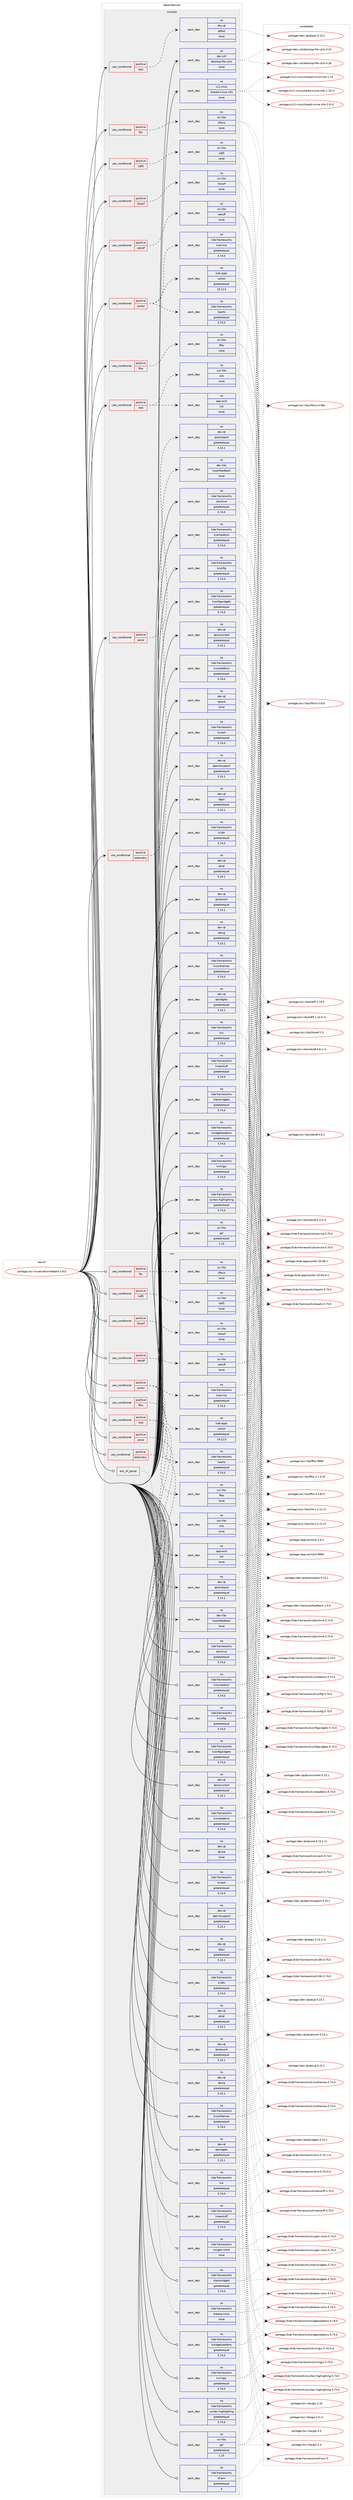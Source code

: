 digraph prolog {

# *************
# Graph options
# *************

newrank=true;
concentrate=true;
compound=true;
graph [rankdir=LR,fontname=Helvetica,fontsize=10,ranksep=1.5];#, ranksep=2.5, nodesep=0.2];
edge  [arrowhead=vee];
node  [fontname=Helvetica,fontsize=10];

# **********
# The ebuild
# **********

subgraph cluster_leftcol {
color=gray;
rank=same;
label=<<i>ebuild</i>>;
id [label="portage://sci-visualization/labplot-2.8.0", color=red, width=4, href="../sci-visualization/labplot-2.8.0.svg"];
}

# ****************
# The dependencies
# ****************

subgraph cluster_midcol {
color=gray;
label=<<i>dependencies</i>>;
subgraph cluster_compile {
fillcolor="#eeeeee";
style=filled;
label=<<i>compile</i>>;
subgraph cond318 {
dependency2374 [label=<<TABLE BORDER="0" CELLBORDER="1" CELLSPACING="0" CELLPADDING="4"><TR><TD ROWSPAN="3" CELLPADDING="10">use_conditional</TD></TR><TR><TD>positive</TD></TR><TR><TD>cantor</TD></TR></TABLE>>, shape=none, color=red];
subgraph pack2025 {
dependency2375 [label=<<TABLE BORDER="0" CELLBORDER="1" CELLSPACING="0" CELLPADDING="4" WIDTH="220"><TR><TD ROWSPAN="6" CELLPADDING="30">pack_dep</TD></TR><TR><TD WIDTH="110">no</TD></TR><TR><TD>kde-apps</TD></TR><TR><TD>cantor</TD></TR><TR><TD>greaterequal</TD></TR><TR><TD>19.12.0</TD></TR></TABLE>>, shape=none, color=blue];
}
dependency2374:e -> dependency2375:w [weight=20,style="dashed",arrowhead="vee"];
subgraph pack2026 {
dependency2376 [label=<<TABLE BORDER="0" CELLBORDER="1" CELLSPACING="0" CELLPADDING="4" WIDTH="220"><TR><TD ROWSPAN="6" CELLPADDING="30">pack_dep</TD></TR><TR><TD WIDTH="110">no</TD></TR><TR><TD>kde-frameworks</TD></TR><TR><TD>kparts</TD></TR><TR><TD>greaterequal</TD></TR><TR><TD>5.74.0</TD></TR></TABLE>>, shape=none, color=blue];
}
dependency2374:e -> dependency2376:w [weight=20,style="dashed",arrowhead="vee"];
subgraph pack2027 {
dependency2377 [label=<<TABLE BORDER="0" CELLBORDER="1" CELLSPACING="0" CELLPADDING="4" WIDTH="220"><TR><TD ROWSPAN="6" CELLPADDING="30">pack_dep</TD></TR><TR><TD WIDTH="110">no</TD></TR><TR><TD>kde-frameworks</TD></TR><TR><TD>kservice</TD></TR><TR><TD>greaterequal</TD></TR><TR><TD>5.74.0</TD></TR></TABLE>>, shape=none, color=blue];
}
dependency2374:e -> dependency2377:w [weight=20,style="dashed",arrowhead="vee"];
}
id:e -> dependency2374:w [weight=20,style="solid",arrowhead="vee"];
subgraph cond319 {
dependency2378 [label=<<TABLE BORDER="0" CELLBORDER="1" CELLSPACING="0" CELLPADDING="4"><TR><TD ROWSPAN="3" CELLPADDING="10">use_conditional</TD></TR><TR><TD>positive</TD></TR><TR><TD>fftw</TD></TR></TABLE>>, shape=none, color=red];
subgraph pack2028 {
dependency2379 [label=<<TABLE BORDER="0" CELLBORDER="1" CELLSPACING="0" CELLPADDING="4" WIDTH="220"><TR><TD ROWSPAN="6" CELLPADDING="30">pack_dep</TD></TR><TR><TD WIDTH="110">no</TD></TR><TR><TD>sci-libs</TD></TR><TR><TD>fftw</TD></TR><TR><TD>none</TD></TR><TR><TD></TD></TR></TABLE>>, shape=none, color=blue];
}
dependency2378:e -> dependency2379:w [weight=20,style="dashed",arrowhead="vee"];
}
id:e -> dependency2378:w [weight=20,style="solid",arrowhead="vee"];
subgraph cond320 {
dependency2380 [label=<<TABLE BORDER="0" CELLBORDER="1" CELLSPACING="0" CELLPADDING="4"><TR><TD ROWSPAN="3" CELLPADDING="10">use_conditional</TD></TR><TR><TD>positive</TD></TR><TR><TD>fits</TD></TR></TABLE>>, shape=none, color=red];
subgraph pack2029 {
dependency2381 [label=<<TABLE BORDER="0" CELLBORDER="1" CELLSPACING="0" CELLPADDING="4" WIDTH="220"><TR><TD ROWSPAN="6" CELLPADDING="30">pack_dep</TD></TR><TR><TD WIDTH="110">no</TD></TR><TR><TD>sci-libs</TD></TR><TR><TD>cfitsio</TD></TR><TR><TD>none</TD></TR><TR><TD></TD></TR></TABLE>>, shape=none, color=blue];
}
dependency2380:e -> dependency2381:w [weight=20,style="dashed",arrowhead="vee"];
}
id:e -> dependency2380:w [weight=20,style="solid",arrowhead="vee"];
subgraph cond321 {
dependency2382 [label=<<TABLE BORDER="0" CELLBORDER="1" CELLSPACING="0" CELLPADDING="4"><TR><TD ROWSPAN="3" CELLPADDING="10">use_conditional</TD></TR><TR><TD>positive</TD></TR><TR><TD>hdf5</TD></TR></TABLE>>, shape=none, color=red];
subgraph pack2030 {
dependency2383 [label=<<TABLE BORDER="0" CELLBORDER="1" CELLSPACING="0" CELLPADDING="4" WIDTH="220"><TR><TD ROWSPAN="6" CELLPADDING="30">pack_dep</TD></TR><TR><TD WIDTH="110">no</TD></TR><TR><TD>sci-libs</TD></TR><TR><TD>hdf5</TD></TR><TR><TD>none</TD></TR><TR><TD></TD></TR></TABLE>>, shape=none, color=blue];
}
dependency2382:e -> dependency2383:w [weight=20,style="dashed",arrowhead="vee"];
}
id:e -> dependency2382:w [weight=20,style="solid",arrowhead="vee"];
subgraph cond322 {
dependency2384 [label=<<TABLE BORDER="0" CELLBORDER="1" CELLSPACING="0" CELLPADDING="4"><TR><TD ROWSPAN="3" CELLPADDING="10">use_conditional</TD></TR><TR><TD>positive</TD></TR><TR><TD>libcerf</TD></TR></TABLE>>, shape=none, color=red];
subgraph pack2031 {
dependency2385 [label=<<TABLE BORDER="0" CELLBORDER="1" CELLSPACING="0" CELLPADDING="4" WIDTH="220"><TR><TD ROWSPAN="6" CELLPADDING="30">pack_dep</TD></TR><TR><TD WIDTH="110">no</TD></TR><TR><TD>sci-libs</TD></TR><TR><TD>libcerf</TD></TR><TR><TD>none</TD></TR><TR><TD></TD></TR></TABLE>>, shape=none, color=blue];
}
dependency2384:e -> dependency2385:w [weight=20,style="dashed",arrowhead="vee"];
}
id:e -> dependency2384:w [weight=20,style="solid",arrowhead="vee"];
subgraph cond323 {
dependency2386 [label=<<TABLE BORDER="0" CELLBORDER="1" CELLSPACING="0" CELLPADDING="4"><TR><TD ROWSPAN="3" CELLPADDING="10">use_conditional</TD></TR><TR><TD>positive</TD></TR><TR><TD>netcdf</TD></TR></TABLE>>, shape=none, color=red];
subgraph pack2032 {
dependency2387 [label=<<TABLE BORDER="0" CELLBORDER="1" CELLSPACING="0" CELLPADDING="4" WIDTH="220"><TR><TD ROWSPAN="6" CELLPADDING="30">pack_dep</TD></TR><TR><TD WIDTH="110">no</TD></TR><TR><TD>sci-libs</TD></TR><TR><TD>netcdf</TD></TR><TR><TD>none</TD></TR><TR><TD></TD></TR></TABLE>>, shape=none, color=blue];
}
dependency2386:e -> dependency2387:w [weight=20,style="dashed",arrowhead="vee"];
}
id:e -> dependency2386:w [weight=20,style="solid",arrowhead="vee"];
subgraph cond324 {
dependency2388 [label=<<TABLE BORDER="0" CELLBORDER="1" CELLSPACING="0" CELLPADDING="4"><TR><TD ROWSPAN="3" CELLPADDING="10">use_conditional</TD></TR><TR><TD>positive</TD></TR><TR><TD>root</TD></TR></TABLE>>, shape=none, color=red];
subgraph pack2033 {
dependency2389 [label=<<TABLE BORDER="0" CELLBORDER="1" CELLSPACING="0" CELLPADDING="4" WIDTH="220"><TR><TD ROWSPAN="6" CELLPADDING="30">pack_dep</TD></TR><TR><TD WIDTH="110">no</TD></TR><TR><TD>app-arch</TD></TR><TR><TD>lz4</TD></TR><TR><TD>none</TD></TR><TR><TD></TD></TR></TABLE>>, shape=none, color=blue];
}
dependency2388:e -> dependency2389:w [weight=20,style="dashed",arrowhead="vee"];
subgraph pack2034 {
dependency2390 [label=<<TABLE BORDER="0" CELLBORDER="1" CELLSPACING="0" CELLPADDING="4" WIDTH="220"><TR><TD ROWSPAN="6" CELLPADDING="30">pack_dep</TD></TR><TR><TD WIDTH="110">no</TD></TR><TR><TD>sys-libs</TD></TR><TR><TD>zlib</TD></TR><TR><TD>none</TD></TR><TR><TD></TD></TR></TABLE>>, shape=none, color=blue];
}
dependency2388:e -> dependency2390:w [weight=20,style="dashed",arrowhead="vee"];
}
id:e -> dependency2388:w [weight=20,style="solid",arrowhead="vee"];
subgraph cond325 {
dependency2391 [label=<<TABLE BORDER="0" CELLBORDER="1" CELLSPACING="0" CELLPADDING="4"><TR><TD ROWSPAN="3" CELLPADDING="10">use_conditional</TD></TR><TR><TD>positive</TD></TR><TR><TD>serial</TD></TR></TABLE>>, shape=none, color=red];
subgraph pack2035 {
dependency2392 [label=<<TABLE BORDER="0" CELLBORDER="1" CELLSPACING="0" CELLPADDING="4" WIDTH="220"><TR><TD ROWSPAN="6" CELLPADDING="30">pack_dep</TD></TR><TR><TD WIDTH="110">no</TD></TR><TR><TD>dev-qt</TD></TR><TR><TD>qtserialport</TD></TR><TR><TD>greaterequal</TD></TR><TR><TD>5.15.1</TD></TR></TABLE>>, shape=none, color=blue];
}
dependency2391:e -> dependency2392:w [weight=20,style="dashed",arrowhead="vee"];
}
id:e -> dependency2391:w [weight=20,style="solid",arrowhead="vee"];
subgraph cond326 {
dependency2393 [label=<<TABLE BORDER="0" CELLBORDER="1" CELLSPACING="0" CELLPADDING="4"><TR><TD ROWSPAN="3" CELLPADDING="10">use_conditional</TD></TR><TR><TD>positive</TD></TR><TR><TD>telemetry</TD></TR></TABLE>>, shape=none, color=red];
subgraph pack2036 {
dependency2394 [label=<<TABLE BORDER="0" CELLBORDER="1" CELLSPACING="0" CELLPADDING="4" WIDTH="220"><TR><TD ROWSPAN="6" CELLPADDING="30">pack_dep</TD></TR><TR><TD WIDTH="110">no</TD></TR><TR><TD>dev-libs</TD></TR><TR><TD>kuserfeedback</TD></TR><TR><TD>none</TD></TR><TR><TD></TD></TR></TABLE>>, shape=none, color=blue];
}
dependency2393:e -> dependency2394:w [weight=20,style="dashed",arrowhead="vee"];
}
id:e -> dependency2393:w [weight=20,style="solid",arrowhead="vee"];
subgraph cond327 {
dependency2395 [label=<<TABLE BORDER="0" CELLBORDER="1" CELLSPACING="0" CELLPADDING="4"><TR><TD ROWSPAN="3" CELLPADDING="10">use_conditional</TD></TR><TR><TD>positive</TD></TR><TR><TD>test</TD></TR></TABLE>>, shape=none, color=red];
subgraph pack2037 {
dependency2396 [label=<<TABLE BORDER="0" CELLBORDER="1" CELLSPACING="0" CELLPADDING="4" WIDTH="220"><TR><TD ROWSPAN="6" CELLPADDING="30">pack_dep</TD></TR><TR><TD WIDTH="110">no</TD></TR><TR><TD>dev-qt</TD></TR><TR><TD>qttest</TD></TR><TR><TD>none</TD></TR><TR><TD></TD></TR></TABLE>>, shape=none, color=blue];
}
dependency2395:e -> dependency2396:w [weight=20,style="dashed",arrowhead="vee"];
}
id:e -> dependency2395:w [weight=20,style="solid",arrowhead="vee"];
subgraph pack2038 {
dependency2397 [label=<<TABLE BORDER="0" CELLBORDER="1" CELLSPACING="0" CELLPADDING="4" WIDTH="220"><TR><TD ROWSPAN="6" CELLPADDING="30">pack_dep</TD></TR><TR><TD WIDTH="110">no</TD></TR><TR><TD>dev-qt</TD></TR><TR><TD>qtconcurrent</TD></TR><TR><TD>greaterequal</TD></TR><TR><TD>5.15.1</TD></TR></TABLE>>, shape=none, color=blue];
}
id:e -> dependency2397:w [weight=20,style="solid",arrowhead="vee"];
subgraph pack2039 {
dependency2398 [label=<<TABLE BORDER="0" CELLBORDER="1" CELLSPACING="0" CELLPADDING="4" WIDTH="220"><TR><TD ROWSPAN="6" CELLPADDING="30">pack_dep</TD></TR><TR><TD WIDTH="110">no</TD></TR><TR><TD>dev-qt</TD></TR><TR><TD>qtcore</TD></TR><TR><TD>none</TD></TR><TR><TD></TD></TR></TABLE>>, shape=none, color=blue];
}
id:e -> dependency2398:w [weight=20,style="solid",arrowhead="vee"];
subgraph pack2040 {
dependency2399 [label=<<TABLE BORDER="0" CELLBORDER="1" CELLSPACING="0" CELLPADDING="4" WIDTH="220"><TR><TD ROWSPAN="6" CELLPADDING="30">pack_dep</TD></TR><TR><TD WIDTH="110">no</TD></TR><TR><TD>dev-qt</TD></TR><TR><TD>qtgui</TD></TR><TR><TD>greaterequal</TD></TR><TR><TD>5.15.1</TD></TR></TABLE>>, shape=none, color=blue];
}
id:e -> dependency2399:w [weight=20,style="solid",arrowhead="vee"];
subgraph pack2041 {
dependency2400 [label=<<TABLE BORDER="0" CELLBORDER="1" CELLSPACING="0" CELLPADDING="4" WIDTH="220"><TR><TD ROWSPAN="6" CELLPADDING="30">pack_dep</TD></TR><TR><TD WIDTH="110">no</TD></TR><TR><TD>dev-qt</TD></TR><TR><TD>qtnetwork</TD></TR><TR><TD>greaterequal</TD></TR><TR><TD>5.15.1</TD></TR></TABLE>>, shape=none, color=blue];
}
id:e -> dependency2400:w [weight=20,style="solid",arrowhead="vee"];
subgraph pack2042 {
dependency2401 [label=<<TABLE BORDER="0" CELLBORDER="1" CELLSPACING="0" CELLPADDING="4" WIDTH="220"><TR><TD ROWSPAN="6" CELLPADDING="30">pack_dep</TD></TR><TR><TD WIDTH="110">no</TD></TR><TR><TD>dev-qt</TD></TR><TR><TD>qtprintsupport</TD></TR><TR><TD>greaterequal</TD></TR><TR><TD>5.15.1</TD></TR></TABLE>>, shape=none, color=blue];
}
id:e -> dependency2401:w [weight=20,style="solid",arrowhead="vee"];
subgraph pack2043 {
dependency2402 [label=<<TABLE BORDER="0" CELLBORDER="1" CELLSPACING="0" CELLPADDING="4" WIDTH="220"><TR><TD ROWSPAN="6" CELLPADDING="30">pack_dep</TD></TR><TR><TD WIDTH="110">no</TD></TR><TR><TD>dev-qt</TD></TR><TR><TD>qtsql</TD></TR><TR><TD>greaterequal</TD></TR><TR><TD>5.15.1</TD></TR></TABLE>>, shape=none, color=blue];
}
id:e -> dependency2402:w [weight=20,style="solid",arrowhead="vee"];
subgraph pack2044 {
dependency2403 [label=<<TABLE BORDER="0" CELLBORDER="1" CELLSPACING="0" CELLPADDING="4" WIDTH="220"><TR><TD ROWSPAN="6" CELLPADDING="30">pack_dep</TD></TR><TR><TD WIDTH="110">no</TD></TR><TR><TD>dev-qt</TD></TR><TR><TD>qtsvg</TD></TR><TR><TD>greaterequal</TD></TR><TR><TD>5.15.1</TD></TR></TABLE>>, shape=none, color=blue];
}
id:e -> dependency2403:w [weight=20,style="solid",arrowhead="vee"];
subgraph pack2045 {
dependency2404 [label=<<TABLE BORDER="0" CELLBORDER="1" CELLSPACING="0" CELLPADDING="4" WIDTH="220"><TR><TD ROWSPAN="6" CELLPADDING="30">pack_dep</TD></TR><TR><TD WIDTH="110">no</TD></TR><TR><TD>dev-qt</TD></TR><TR><TD>qtwidgets</TD></TR><TR><TD>greaterequal</TD></TR><TR><TD>5.15.1</TD></TR></TABLE>>, shape=none, color=blue];
}
id:e -> dependency2404:w [weight=20,style="solid",arrowhead="vee"];
subgraph pack2046 {
dependency2405 [label=<<TABLE BORDER="0" CELLBORDER="1" CELLSPACING="0" CELLPADDING="4" WIDTH="220"><TR><TD ROWSPAN="6" CELLPADDING="30">pack_dep</TD></TR><TR><TD WIDTH="110">no</TD></TR><TR><TD>dev-util</TD></TR><TR><TD>desktop-file-utils</TD></TR><TR><TD>none</TD></TR><TR><TD></TD></TR></TABLE>>, shape=none, color=blue];
}
id:e -> dependency2405:w [weight=20,style="solid",arrowhead="vee"];
subgraph pack2047 {
dependency2406 [label=<<TABLE BORDER="0" CELLBORDER="1" CELLSPACING="0" CELLPADDING="4" WIDTH="220"><TR><TD ROWSPAN="6" CELLPADDING="30">pack_dep</TD></TR><TR><TD WIDTH="110">no</TD></TR><TR><TD>kde-frameworks</TD></TR><TR><TD>karchive</TD></TR><TR><TD>greaterequal</TD></TR><TR><TD>5.74.0</TD></TR></TABLE>>, shape=none, color=blue];
}
id:e -> dependency2406:w [weight=20,style="solid",arrowhead="vee"];
subgraph pack2048 {
dependency2407 [label=<<TABLE BORDER="0" CELLBORDER="1" CELLSPACING="0" CELLPADDING="4" WIDTH="220"><TR><TD ROWSPAN="6" CELLPADDING="30">pack_dep</TD></TR><TR><TD WIDTH="110">no</TD></TR><TR><TD>kde-frameworks</TD></TR><TR><TD>kcompletion</TD></TR><TR><TD>greaterequal</TD></TR><TR><TD>5.74.0</TD></TR></TABLE>>, shape=none, color=blue];
}
id:e -> dependency2407:w [weight=20,style="solid",arrowhead="vee"];
subgraph pack2049 {
dependency2408 [label=<<TABLE BORDER="0" CELLBORDER="1" CELLSPACING="0" CELLPADDING="4" WIDTH="220"><TR><TD ROWSPAN="6" CELLPADDING="30">pack_dep</TD></TR><TR><TD WIDTH="110">no</TD></TR><TR><TD>kde-frameworks</TD></TR><TR><TD>kconfig</TD></TR><TR><TD>greaterequal</TD></TR><TR><TD>5.74.0</TD></TR></TABLE>>, shape=none, color=blue];
}
id:e -> dependency2408:w [weight=20,style="solid",arrowhead="vee"];
subgraph pack2050 {
dependency2409 [label=<<TABLE BORDER="0" CELLBORDER="1" CELLSPACING="0" CELLPADDING="4" WIDTH="220"><TR><TD ROWSPAN="6" CELLPADDING="30">pack_dep</TD></TR><TR><TD WIDTH="110">no</TD></TR><TR><TD>kde-frameworks</TD></TR><TR><TD>kconfigwidgets</TD></TR><TR><TD>greaterequal</TD></TR><TR><TD>5.74.0</TD></TR></TABLE>>, shape=none, color=blue];
}
id:e -> dependency2409:w [weight=20,style="solid",arrowhead="vee"];
subgraph pack2051 {
dependency2410 [label=<<TABLE BORDER="0" CELLBORDER="1" CELLSPACING="0" CELLPADDING="4" WIDTH="220"><TR><TD ROWSPAN="6" CELLPADDING="30">pack_dep</TD></TR><TR><TD WIDTH="110">no</TD></TR><TR><TD>kde-frameworks</TD></TR><TR><TD>kcoreaddons</TD></TR><TR><TD>greaterequal</TD></TR><TR><TD>5.74.0</TD></TR></TABLE>>, shape=none, color=blue];
}
id:e -> dependency2410:w [weight=20,style="solid",arrowhead="vee"];
subgraph pack2052 {
dependency2411 [label=<<TABLE BORDER="0" CELLBORDER="1" CELLSPACING="0" CELLPADDING="4" WIDTH="220"><TR><TD ROWSPAN="6" CELLPADDING="30">pack_dep</TD></TR><TR><TD WIDTH="110">no</TD></TR><TR><TD>kde-frameworks</TD></TR><TR><TD>kcrash</TD></TR><TR><TD>greaterequal</TD></TR><TR><TD>5.74.0</TD></TR></TABLE>>, shape=none, color=blue];
}
id:e -> dependency2411:w [weight=20,style="solid",arrowhead="vee"];
subgraph pack2053 {
dependency2412 [label=<<TABLE BORDER="0" CELLBORDER="1" CELLSPACING="0" CELLPADDING="4" WIDTH="220"><TR><TD ROWSPAN="6" CELLPADDING="30">pack_dep</TD></TR><TR><TD WIDTH="110">no</TD></TR><TR><TD>kde-frameworks</TD></TR><TR><TD>ki18n</TD></TR><TR><TD>greaterequal</TD></TR><TR><TD>5.74.0</TD></TR></TABLE>>, shape=none, color=blue];
}
id:e -> dependency2412:w [weight=20,style="solid",arrowhead="vee"];
subgraph pack2054 {
dependency2413 [label=<<TABLE BORDER="0" CELLBORDER="1" CELLSPACING="0" CELLPADDING="4" WIDTH="220"><TR><TD ROWSPAN="6" CELLPADDING="30">pack_dep</TD></TR><TR><TD WIDTH="110">no</TD></TR><TR><TD>kde-frameworks</TD></TR><TR><TD>kiconthemes</TD></TR><TR><TD>greaterequal</TD></TR><TR><TD>5.74.0</TD></TR></TABLE>>, shape=none, color=blue];
}
id:e -> dependency2413:w [weight=20,style="solid",arrowhead="vee"];
subgraph pack2055 {
dependency2414 [label=<<TABLE BORDER="0" CELLBORDER="1" CELLSPACING="0" CELLPADDING="4" WIDTH="220"><TR><TD ROWSPAN="6" CELLPADDING="30">pack_dep</TD></TR><TR><TD WIDTH="110">no</TD></TR><TR><TD>kde-frameworks</TD></TR><TR><TD>kio</TD></TR><TR><TD>greaterequal</TD></TR><TR><TD>5.74.0</TD></TR></TABLE>>, shape=none, color=blue];
}
id:e -> dependency2414:w [weight=20,style="solid",arrowhead="vee"];
subgraph pack2056 {
dependency2415 [label=<<TABLE BORDER="0" CELLBORDER="1" CELLSPACING="0" CELLPADDING="4" WIDTH="220"><TR><TD ROWSPAN="6" CELLPADDING="30">pack_dep</TD></TR><TR><TD WIDTH="110">no</TD></TR><TR><TD>kde-frameworks</TD></TR><TR><TD>knewstuff</TD></TR><TR><TD>greaterequal</TD></TR><TR><TD>5.74.0</TD></TR></TABLE>>, shape=none, color=blue];
}
id:e -> dependency2415:w [weight=20,style="solid",arrowhead="vee"];
subgraph pack2057 {
dependency2416 [label=<<TABLE BORDER="0" CELLBORDER="1" CELLSPACING="0" CELLPADDING="4" WIDTH="220"><TR><TD ROWSPAN="6" CELLPADDING="30">pack_dep</TD></TR><TR><TD WIDTH="110">no</TD></TR><TR><TD>kde-frameworks</TD></TR><TR><TD>ktextwidgets</TD></TR><TR><TD>greaterequal</TD></TR><TR><TD>5.74.0</TD></TR></TABLE>>, shape=none, color=blue];
}
id:e -> dependency2416:w [weight=20,style="solid",arrowhead="vee"];
subgraph pack2058 {
dependency2417 [label=<<TABLE BORDER="0" CELLBORDER="1" CELLSPACING="0" CELLPADDING="4" WIDTH="220"><TR><TD ROWSPAN="6" CELLPADDING="30">pack_dep</TD></TR><TR><TD WIDTH="110">no</TD></TR><TR><TD>kde-frameworks</TD></TR><TR><TD>kwidgetsaddons</TD></TR><TR><TD>greaterequal</TD></TR><TR><TD>5.74.0</TD></TR></TABLE>>, shape=none, color=blue];
}
id:e -> dependency2417:w [weight=20,style="solid",arrowhead="vee"];
subgraph pack2059 {
dependency2418 [label=<<TABLE BORDER="0" CELLBORDER="1" CELLSPACING="0" CELLPADDING="4" WIDTH="220"><TR><TD ROWSPAN="6" CELLPADDING="30">pack_dep</TD></TR><TR><TD WIDTH="110">no</TD></TR><TR><TD>kde-frameworks</TD></TR><TR><TD>kxmlgui</TD></TR><TR><TD>greaterequal</TD></TR><TR><TD>5.74.0</TD></TR></TABLE>>, shape=none, color=blue];
}
id:e -> dependency2418:w [weight=20,style="solid",arrowhead="vee"];
subgraph pack2060 {
dependency2419 [label=<<TABLE BORDER="0" CELLBORDER="1" CELLSPACING="0" CELLPADDING="4" WIDTH="220"><TR><TD ROWSPAN="6" CELLPADDING="30">pack_dep</TD></TR><TR><TD WIDTH="110">no</TD></TR><TR><TD>kde-frameworks</TD></TR><TR><TD>syntax-highlighting</TD></TR><TR><TD>greaterequal</TD></TR><TR><TD>5.74.0</TD></TR></TABLE>>, shape=none, color=blue];
}
id:e -> dependency2419:w [weight=20,style="solid",arrowhead="vee"];
subgraph pack2061 {
dependency2420 [label=<<TABLE BORDER="0" CELLBORDER="1" CELLSPACING="0" CELLPADDING="4" WIDTH="220"><TR><TD ROWSPAN="6" CELLPADDING="30">pack_dep</TD></TR><TR><TD WIDTH="110">no</TD></TR><TR><TD>sci-libs</TD></TR><TR><TD>gsl</TD></TR><TR><TD>greaterequal</TD></TR><TR><TD>1.15</TD></TR></TABLE>>, shape=none, color=blue];
}
id:e -> dependency2420:w [weight=20,style="solid",arrowhead="vee"];
subgraph pack2062 {
dependency2421 [label=<<TABLE BORDER="0" CELLBORDER="1" CELLSPACING="0" CELLPADDING="4" WIDTH="220"><TR><TD ROWSPAN="6" CELLPADDING="30">pack_dep</TD></TR><TR><TD WIDTH="110">no</TD></TR><TR><TD>x11-misc</TD></TR><TR><TD>shared-mime-info</TD></TR><TR><TD>none</TD></TR><TR><TD></TD></TR></TABLE>>, shape=none, color=blue];
}
id:e -> dependency2421:w [weight=20,style="solid",arrowhead="vee"];
}
subgraph cluster_compileandrun {
fillcolor="#eeeeee";
style=filled;
label=<<i>compile and run</i>>;
}
subgraph cluster_run {
fillcolor="#eeeeee";
style=filled;
label=<<i>run</i>>;
subgraph any31 {
dependency2422 [label=<<TABLE BORDER="0" CELLBORDER="1" CELLSPACING="0" CELLPADDING="4"><TR><TD CELLPADDING="10">any_of_group</TD></TR></TABLE>>, shape=none, color=red];subgraph pack2063 {
dependency2423 [label=<<TABLE BORDER="0" CELLBORDER="1" CELLSPACING="0" CELLPADDING="4" WIDTH="220"><TR><TD ROWSPAN="6" CELLPADDING="30">pack_dep</TD></TR><TR><TD WIDTH="110">no</TD></TR><TR><TD>kde-frameworks</TD></TR><TR><TD>breeze-icons</TD></TR><TR><TD>none</TD></TR><TR><TD></TD></TR></TABLE>>, shape=none, color=blue];
}
dependency2422:e -> dependency2423:w [weight=20,style="dotted",arrowhead="oinv"];
subgraph pack2064 {
dependency2424 [label=<<TABLE BORDER="0" CELLBORDER="1" CELLSPACING="0" CELLPADDING="4" WIDTH="220"><TR><TD ROWSPAN="6" CELLPADDING="30">pack_dep</TD></TR><TR><TD WIDTH="110">no</TD></TR><TR><TD>kde-frameworks</TD></TR><TR><TD>oxygen-icons</TD></TR><TR><TD>none</TD></TR><TR><TD></TD></TR></TABLE>>, shape=none, color=blue];
}
dependency2422:e -> dependency2424:w [weight=20,style="dotted",arrowhead="oinv"];
}
id:e -> dependency2422:w [weight=20,style="solid",arrowhead="odot"];
subgraph cond328 {
dependency2425 [label=<<TABLE BORDER="0" CELLBORDER="1" CELLSPACING="0" CELLPADDING="4"><TR><TD ROWSPAN="3" CELLPADDING="10">use_conditional</TD></TR><TR><TD>positive</TD></TR><TR><TD>cantor</TD></TR></TABLE>>, shape=none, color=red];
subgraph pack2065 {
dependency2426 [label=<<TABLE BORDER="0" CELLBORDER="1" CELLSPACING="0" CELLPADDING="4" WIDTH="220"><TR><TD ROWSPAN="6" CELLPADDING="30">pack_dep</TD></TR><TR><TD WIDTH="110">no</TD></TR><TR><TD>kde-apps</TD></TR><TR><TD>cantor</TD></TR><TR><TD>greaterequal</TD></TR><TR><TD>19.12.0</TD></TR></TABLE>>, shape=none, color=blue];
}
dependency2425:e -> dependency2426:w [weight=20,style="dashed",arrowhead="vee"];
subgraph pack2066 {
dependency2427 [label=<<TABLE BORDER="0" CELLBORDER="1" CELLSPACING="0" CELLPADDING="4" WIDTH="220"><TR><TD ROWSPAN="6" CELLPADDING="30">pack_dep</TD></TR><TR><TD WIDTH="110">no</TD></TR><TR><TD>kde-frameworks</TD></TR><TR><TD>kparts</TD></TR><TR><TD>greaterequal</TD></TR><TR><TD>5.74.0</TD></TR></TABLE>>, shape=none, color=blue];
}
dependency2425:e -> dependency2427:w [weight=20,style="dashed",arrowhead="vee"];
subgraph pack2067 {
dependency2428 [label=<<TABLE BORDER="0" CELLBORDER="1" CELLSPACING="0" CELLPADDING="4" WIDTH="220"><TR><TD ROWSPAN="6" CELLPADDING="30">pack_dep</TD></TR><TR><TD WIDTH="110">no</TD></TR><TR><TD>kde-frameworks</TD></TR><TR><TD>kservice</TD></TR><TR><TD>greaterequal</TD></TR><TR><TD>5.74.0</TD></TR></TABLE>>, shape=none, color=blue];
}
dependency2425:e -> dependency2428:w [weight=20,style="dashed",arrowhead="vee"];
}
id:e -> dependency2425:w [weight=20,style="solid",arrowhead="odot"];
subgraph cond329 {
dependency2429 [label=<<TABLE BORDER="0" CELLBORDER="1" CELLSPACING="0" CELLPADDING="4"><TR><TD ROWSPAN="3" CELLPADDING="10">use_conditional</TD></TR><TR><TD>positive</TD></TR><TR><TD>fftw</TD></TR></TABLE>>, shape=none, color=red];
subgraph pack2068 {
dependency2430 [label=<<TABLE BORDER="0" CELLBORDER="1" CELLSPACING="0" CELLPADDING="4" WIDTH="220"><TR><TD ROWSPAN="6" CELLPADDING="30">pack_dep</TD></TR><TR><TD WIDTH="110">no</TD></TR><TR><TD>sci-libs</TD></TR><TR><TD>fftw</TD></TR><TR><TD>none</TD></TR><TR><TD></TD></TR></TABLE>>, shape=none, color=blue];
}
dependency2429:e -> dependency2430:w [weight=20,style="dashed",arrowhead="vee"];
}
id:e -> dependency2429:w [weight=20,style="solid",arrowhead="odot"];
subgraph cond330 {
dependency2431 [label=<<TABLE BORDER="0" CELLBORDER="1" CELLSPACING="0" CELLPADDING="4"><TR><TD ROWSPAN="3" CELLPADDING="10">use_conditional</TD></TR><TR><TD>positive</TD></TR><TR><TD>fits</TD></TR></TABLE>>, shape=none, color=red];
subgraph pack2069 {
dependency2432 [label=<<TABLE BORDER="0" CELLBORDER="1" CELLSPACING="0" CELLPADDING="4" WIDTH="220"><TR><TD ROWSPAN="6" CELLPADDING="30">pack_dep</TD></TR><TR><TD WIDTH="110">no</TD></TR><TR><TD>sci-libs</TD></TR><TR><TD>cfitsio</TD></TR><TR><TD>none</TD></TR><TR><TD></TD></TR></TABLE>>, shape=none, color=blue];
}
dependency2431:e -> dependency2432:w [weight=20,style="dashed",arrowhead="vee"];
}
id:e -> dependency2431:w [weight=20,style="solid",arrowhead="odot"];
subgraph cond331 {
dependency2433 [label=<<TABLE BORDER="0" CELLBORDER="1" CELLSPACING="0" CELLPADDING="4"><TR><TD ROWSPAN="3" CELLPADDING="10">use_conditional</TD></TR><TR><TD>positive</TD></TR><TR><TD>hdf5</TD></TR></TABLE>>, shape=none, color=red];
subgraph pack2070 {
dependency2434 [label=<<TABLE BORDER="0" CELLBORDER="1" CELLSPACING="0" CELLPADDING="4" WIDTH="220"><TR><TD ROWSPAN="6" CELLPADDING="30">pack_dep</TD></TR><TR><TD WIDTH="110">no</TD></TR><TR><TD>sci-libs</TD></TR><TR><TD>hdf5</TD></TR><TR><TD>none</TD></TR><TR><TD></TD></TR></TABLE>>, shape=none, color=blue];
}
dependency2433:e -> dependency2434:w [weight=20,style="dashed",arrowhead="vee"];
}
id:e -> dependency2433:w [weight=20,style="solid",arrowhead="odot"];
subgraph cond332 {
dependency2435 [label=<<TABLE BORDER="0" CELLBORDER="1" CELLSPACING="0" CELLPADDING="4"><TR><TD ROWSPAN="3" CELLPADDING="10">use_conditional</TD></TR><TR><TD>positive</TD></TR><TR><TD>libcerf</TD></TR></TABLE>>, shape=none, color=red];
subgraph pack2071 {
dependency2436 [label=<<TABLE BORDER="0" CELLBORDER="1" CELLSPACING="0" CELLPADDING="4" WIDTH="220"><TR><TD ROWSPAN="6" CELLPADDING="30">pack_dep</TD></TR><TR><TD WIDTH="110">no</TD></TR><TR><TD>sci-libs</TD></TR><TR><TD>libcerf</TD></TR><TR><TD>none</TD></TR><TR><TD></TD></TR></TABLE>>, shape=none, color=blue];
}
dependency2435:e -> dependency2436:w [weight=20,style="dashed",arrowhead="vee"];
}
id:e -> dependency2435:w [weight=20,style="solid",arrowhead="odot"];
subgraph cond333 {
dependency2437 [label=<<TABLE BORDER="0" CELLBORDER="1" CELLSPACING="0" CELLPADDING="4"><TR><TD ROWSPAN="3" CELLPADDING="10">use_conditional</TD></TR><TR><TD>positive</TD></TR><TR><TD>netcdf</TD></TR></TABLE>>, shape=none, color=red];
subgraph pack2072 {
dependency2438 [label=<<TABLE BORDER="0" CELLBORDER="1" CELLSPACING="0" CELLPADDING="4" WIDTH="220"><TR><TD ROWSPAN="6" CELLPADDING="30">pack_dep</TD></TR><TR><TD WIDTH="110">no</TD></TR><TR><TD>sci-libs</TD></TR><TR><TD>netcdf</TD></TR><TR><TD>none</TD></TR><TR><TD></TD></TR></TABLE>>, shape=none, color=blue];
}
dependency2437:e -> dependency2438:w [weight=20,style="dashed",arrowhead="vee"];
}
id:e -> dependency2437:w [weight=20,style="solid",arrowhead="odot"];
subgraph cond334 {
dependency2439 [label=<<TABLE BORDER="0" CELLBORDER="1" CELLSPACING="0" CELLPADDING="4"><TR><TD ROWSPAN="3" CELLPADDING="10">use_conditional</TD></TR><TR><TD>positive</TD></TR><TR><TD>root</TD></TR></TABLE>>, shape=none, color=red];
subgraph pack2073 {
dependency2440 [label=<<TABLE BORDER="0" CELLBORDER="1" CELLSPACING="0" CELLPADDING="4" WIDTH="220"><TR><TD ROWSPAN="6" CELLPADDING="30">pack_dep</TD></TR><TR><TD WIDTH="110">no</TD></TR><TR><TD>app-arch</TD></TR><TR><TD>lz4</TD></TR><TR><TD>none</TD></TR><TR><TD></TD></TR></TABLE>>, shape=none, color=blue];
}
dependency2439:e -> dependency2440:w [weight=20,style="dashed",arrowhead="vee"];
subgraph pack2074 {
dependency2441 [label=<<TABLE BORDER="0" CELLBORDER="1" CELLSPACING="0" CELLPADDING="4" WIDTH="220"><TR><TD ROWSPAN="6" CELLPADDING="30">pack_dep</TD></TR><TR><TD WIDTH="110">no</TD></TR><TR><TD>sys-libs</TD></TR><TR><TD>zlib</TD></TR><TR><TD>none</TD></TR><TR><TD></TD></TR></TABLE>>, shape=none, color=blue];
}
dependency2439:e -> dependency2441:w [weight=20,style="dashed",arrowhead="vee"];
}
id:e -> dependency2439:w [weight=20,style="solid",arrowhead="odot"];
subgraph cond335 {
dependency2442 [label=<<TABLE BORDER="0" CELLBORDER="1" CELLSPACING="0" CELLPADDING="4"><TR><TD ROWSPAN="3" CELLPADDING="10">use_conditional</TD></TR><TR><TD>positive</TD></TR><TR><TD>serial</TD></TR></TABLE>>, shape=none, color=red];
subgraph pack2075 {
dependency2443 [label=<<TABLE BORDER="0" CELLBORDER="1" CELLSPACING="0" CELLPADDING="4" WIDTH="220"><TR><TD ROWSPAN="6" CELLPADDING="30">pack_dep</TD></TR><TR><TD WIDTH="110">no</TD></TR><TR><TD>dev-qt</TD></TR><TR><TD>qtserialport</TD></TR><TR><TD>greaterequal</TD></TR><TR><TD>5.15.1</TD></TR></TABLE>>, shape=none, color=blue];
}
dependency2442:e -> dependency2443:w [weight=20,style="dashed",arrowhead="vee"];
}
id:e -> dependency2442:w [weight=20,style="solid",arrowhead="odot"];
subgraph cond336 {
dependency2444 [label=<<TABLE BORDER="0" CELLBORDER="1" CELLSPACING="0" CELLPADDING="4"><TR><TD ROWSPAN="3" CELLPADDING="10">use_conditional</TD></TR><TR><TD>positive</TD></TR><TR><TD>telemetry</TD></TR></TABLE>>, shape=none, color=red];
subgraph pack2076 {
dependency2445 [label=<<TABLE BORDER="0" CELLBORDER="1" CELLSPACING="0" CELLPADDING="4" WIDTH="220"><TR><TD ROWSPAN="6" CELLPADDING="30">pack_dep</TD></TR><TR><TD WIDTH="110">no</TD></TR><TR><TD>dev-libs</TD></TR><TR><TD>kuserfeedback</TD></TR><TR><TD>none</TD></TR><TR><TD></TD></TR></TABLE>>, shape=none, color=blue];
}
dependency2444:e -> dependency2445:w [weight=20,style="dashed",arrowhead="vee"];
}
id:e -> dependency2444:w [weight=20,style="solid",arrowhead="odot"];
subgraph pack2077 {
dependency2446 [label=<<TABLE BORDER="0" CELLBORDER="1" CELLSPACING="0" CELLPADDING="4" WIDTH="220"><TR><TD ROWSPAN="6" CELLPADDING="30">pack_dep</TD></TR><TR><TD WIDTH="110">no</TD></TR><TR><TD>dev-qt</TD></TR><TR><TD>qtconcurrent</TD></TR><TR><TD>greaterequal</TD></TR><TR><TD>5.15.1</TD></TR></TABLE>>, shape=none, color=blue];
}
id:e -> dependency2446:w [weight=20,style="solid",arrowhead="odot"];
subgraph pack2078 {
dependency2447 [label=<<TABLE BORDER="0" CELLBORDER="1" CELLSPACING="0" CELLPADDING="4" WIDTH="220"><TR><TD ROWSPAN="6" CELLPADDING="30">pack_dep</TD></TR><TR><TD WIDTH="110">no</TD></TR><TR><TD>dev-qt</TD></TR><TR><TD>qtcore</TD></TR><TR><TD>none</TD></TR><TR><TD></TD></TR></TABLE>>, shape=none, color=blue];
}
id:e -> dependency2447:w [weight=20,style="solid",arrowhead="odot"];
subgraph pack2079 {
dependency2448 [label=<<TABLE BORDER="0" CELLBORDER="1" CELLSPACING="0" CELLPADDING="4" WIDTH="220"><TR><TD ROWSPAN="6" CELLPADDING="30">pack_dep</TD></TR><TR><TD WIDTH="110">no</TD></TR><TR><TD>dev-qt</TD></TR><TR><TD>qtgui</TD></TR><TR><TD>greaterequal</TD></TR><TR><TD>5.15.1</TD></TR></TABLE>>, shape=none, color=blue];
}
id:e -> dependency2448:w [weight=20,style="solid",arrowhead="odot"];
subgraph pack2080 {
dependency2449 [label=<<TABLE BORDER="0" CELLBORDER="1" CELLSPACING="0" CELLPADDING="4" WIDTH="220"><TR><TD ROWSPAN="6" CELLPADDING="30">pack_dep</TD></TR><TR><TD WIDTH="110">no</TD></TR><TR><TD>dev-qt</TD></TR><TR><TD>qtnetwork</TD></TR><TR><TD>greaterequal</TD></TR><TR><TD>5.15.1</TD></TR></TABLE>>, shape=none, color=blue];
}
id:e -> dependency2449:w [weight=20,style="solid",arrowhead="odot"];
subgraph pack2081 {
dependency2450 [label=<<TABLE BORDER="0" CELLBORDER="1" CELLSPACING="0" CELLPADDING="4" WIDTH="220"><TR><TD ROWSPAN="6" CELLPADDING="30">pack_dep</TD></TR><TR><TD WIDTH="110">no</TD></TR><TR><TD>dev-qt</TD></TR><TR><TD>qtprintsupport</TD></TR><TR><TD>greaterequal</TD></TR><TR><TD>5.15.1</TD></TR></TABLE>>, shape=none, color=blue];
}
id:e -> dependency2450:w [weight=20,style="solid",arrowhead="odot"];
subgraph pack2082 {
dependency2451 [label=<<TABLE BORDER="0" CELLBORDER="1" CELLSPACING="0" CELLPADDING="4" WIDTH="220"><TR><TD ROWSPAN="6" CELLPADDING="30">pack_dep</TD></TR><TR><TD WIDTH="110">no</TD></TR><TR><TD>dev-qt</TD></TR><TR><TD>qtsql</TD></TR><TR><TD>greaterequal</TD></TR><TR><TD>5.15.1</TD></TR></TABLE>>, shape=none, color=blue];
}
id:e -> dependency2451:w [weight=20,style="solid",arrowhead="odot"];
subgraph pack2083 {
dependency2452 [label=<<TABLE BORDER="0" CELLBORDER="1" CELLSPACING="0" CELLPADDING="4" WIDTH="220"><TR><TD ROWSPAN="6" CELLPADDING="30">pack_dep</TD></TR><TR><TD WIDTH="110">no</TD></TR><TR><TD>dev-qt</TD></TR><TR><TD>qtsvg</TD></TR><TR><TD>greaterequal</TD></TR><TR><TD>5.15.1</TD></TR></TABLE>>, shape=none, color=blue];
}
id:e -> dependency2452:w [weight=20,style="solid",arrowhead="odot"];
subgraph pack2084 {
dependency2453 [label=<<TABLE BORDER="0" CELLBORDER="1" CELLSPACING="0" CELLPADDING="4" WIDTH="220"><TR><TD ROWSPAN="6" CELLPADDING="30">pack_dep</TD></TR><TR><TD WIDTH="110">no</TD></TR><TR><TD>dev-qt</TD></TR><TR><TD>qtwidgets</TD></TR><TR><TD>greaterequal</TD></TR><TR><TD>5.15.1</TD></TR></TABLE>>, shape=none, color=blue];
}
id:e -> dependency2453:w [weight=20,style="solid",arrowhead="odot"];
subgraph pack2085 {
dependency2454 [label=<<TABLE BORDER="0" CELLBORDER="1" CELLSPACING="0" CELLPADDING="4" WIDTH="220"><TR><TD ROWSPAN="6" CELLPADDING="30">pack_dep</TD></TR><TR><TD WIDTH="110">no</TD></TR><TR><TD>kde-frameworks</TD></TR><TR><TD>karchive</TD></TR><TR><TD>greaterequal</TD></TR><TR><TD>5.74.0</TD></TR></TABLE>>, shape=none, color=blue];
}
id:e -> dependency2454:w [weight=20,style="solid",arrowhead="odot"];
subgraph pack2086 {
dependency2455 [label=<<TABLE BORDER="0" CELLBORDER="1" CELLSPACING="0" CELLPADDING="4" WIDTH="220"><TR><TD ROWSPAN="6" CELLPADDING="30">pack_dep</TD></TR><TR><TD WIDTH="110">no</TD></TR><TR><TD>kde-frameworks</TD></TR><TR><TD>kcompletion</TD></TR><TR><TD>greaterequal</TD></TR><TR><TD>5.74.0</TD></TR></TABLE>>, shape=none, color=blue];
}
id:e -> dependency2455:w [weight=20,style="solid",arrowhead="odot"];
subgraph pack2087 {
dependency2456 [label=<<TABLE BORDER="0" CELLBORDER="1" CELLSPACING="0" CELLPADDING="4" WIDTH="220"><TR><TD ROWSPAN="6" CELLPADDING="30">pack_dep</TD></TR><TR><TD WIDTH="110">no</TD></TR><TR><TD>kde-frameworks</TD></TR><TR><TD>kconfig</TD></TR><TR><TD>greaterequal</TD></TR><TR><TD>5.74.0</TD></TR></TABLE>>, shape=none, color=blue];
}
id:e -> dependency2456:w [weight=20,style="solid",arrowhead="odot"];
subgraph pack2088 {
dependency2457 [label=<<TABLE BORDER="0" CELLBORDER="1" CELLSPACING="0" CELLPADDING="4" WIDTH="220"><TR><TD ROWSPAN="6" CELLPADDING="30">pack_dep</TD></TR><TR><TD WIDTH="110">no</TD></TR><TR><TD>kde-frameworks</TD></TR><TR><TD>kconfigwidgets</TD></TR><TR><TD>greaterequal</TD></TR><TR><TD>5.74.0</TD></TR></TABLE>>, shape=none, color=blue];
}
id:e -> dependency2457:w [weight=20,style="solid",arrowhead="odot"];
subgraph pack2089 {
dependency2458 [label=<<TABLE BORDER="0" CELLBORDER="1" CELLSPACING="0" CELLPADDING="4" WIDTH="220"><TR><TD ROWSPAN="6" CELLPADDING="30">pack_dep</TD></TR><TR><TD WIDTH="110">no</TD></TR><TR><TD>kde-frameworks</TD></TR><TR><TD>kcoreaddons</TD></TR><TR><TD>greaterequal</TD></TR><TR><TD>5.74.0</TD></TR></TABLE>>, shape=none, color=blue];
}
id:e -> dependency2458:w [weight=20,style="solid",arrowhead="odot"];
subgraph pack2090 {
dependency2459 [label=<<TABLE BORDER="0" CELLBORDER="1" CELLSPACING="0" CELLPADDING="4" WIDTH="220"><TR><TD ROWSPAN="6" CELLPADDING="30">pack_dep</TD></TR><TR><TD WIDTH="110">no</TD></TR><TR><TD>kde-frameworks</TD></TR><TR><TD>kcrash</TD></TR><TR><TD>greaterequal</TD></TR><TR><TD>5.74.0</TD></TR></TABLE>>, shape=none, color=blue];
}
id:e -> dependency2459:w [weight=20,style="solid",arrowhead="odot"];
subgraph pack2091 {
dependency2460 [label=<<TABLE BORDER="0" CELLBORDER="1" CELLSPACING="0" CELLPADDING="4" WIDTH="220"><TR><TD ROWSPAN="6" CELLPADDING="30">pack_dep</TD></TR><TR><TD WIDTH="110">no</TD></TR><TR><TD>kde-frameworks</TD></TR><TR><TD>kf-env</TD></TR><TR><TD>greaterequal</TD></TR><TR><TD>4</TD></TR></TABLE>>, shape=none, color=blue];
}
id:e -> dependency2460:w [weight=20,style="solid",arrowhead="odot"];
subgraph pack2092 {
dependency2461 [label=<<TABLE BORDER="0" CELLBORDER="1" CELLSPACING="0" CELLPADDING="4" WIDTH="220"><TR><TD ROWSPAN="6" CELLPADDING="30">pack_dep</TD></TR><TR><TD WIDTH="110">no</TD></TR><TR><TD>kde-frameworks</TD></TR><TR><TD>ki18n</TD></TR><TR><TD>greaterequal</TD></TR><TR><TD>5.74.0</TD></TR></TABLE>>, shape=none, color=blue];
}
id:e -> dependency2461:w [weight=20,style="solid",arrowhead="odot"];
subgraph pack2093 {
dependency2462 [label=<<TABLE BORDER="0" CELLBORDER="1" CELLSPACING="0" CELLPADDING="4" WIDTH="220"><TR><TD ROWSPAN="6" CELLPADDING="30">pack_dep</TD></TR><TR><TD WIDTH="110">no</TD></TR><TR><TD>kde-frameworks</TD></TR><TR><TD>kiconthemes</TD></TR><TR><TD>greaterequal</TD></TR><TR><TD>5.74.0</TD></TR></TABLE>>, shape=none, color=blue];
}
id:e -> dependency2462:w [weight=20,style="solid",arrowhead="odot"];
subgraph pack2094 {
dependency2463 [label=<<TABLE BORDER="0" CELLBORDER="1" CELLSPACING="0" CELLPADDING="4" WIDTH="220"><TR><TD ROWSPAN="6" CELLPADDING="30">pack_dep</TD></TR><TR><TD WIDTH="110">no</TD></TR><TR><TD>kde-frameworks</TD></TR><TR><TD>kio</TD></TR><TR><TD>greaterequal</TD></TR><TR><TD>5.74.0</TD></TR></TABLE>>, shape=none, color=blue];
}
id:e -> dependency2463:w [weight=20,style="solid",arrowhead="odot"];
subgraph pack2095 {
dependency2464 [label=<<TABLE BORDER="0" CELLBORDER="1" CELLSPACING="0" CELLPADDING="4" WIDTH="220"><TR><TD ROWSPAN="6" CELLPADDING="30">pack_dep</TD></TR><TR><TD WIDTH="110">no</TD></TR><TR><TD>kde-frameworks</TD></TR><TR><TD>knewstuff</TD></TR><TR><TD>greaterequal</TD></TR><TR><TD>5.74.0</TD></TR></TABLE>>, shape=none, color=blue];
}
id:e -> dependency2464:w [weight=20,style="solid",arrowhead="odot"];
subgraph pack2096 {
dependency2465 [label=<<TABLE BORDER="0" CELLBORDER="1" CELLSPACING="0" CELLPADDING="4" WIDTH="220"><TR><TD ROWSPAN="6" CELLPADDING="30">pack_dep</TD></TR><TR><TD WIDTH="110">no</TD></TR><TR><TD>kde-frameworks</TD></TR><TR><TD>ktextwidgets</TD></TR><TR><TD>greaterequal</TD></TR><TR><TD>5.74.0</TD></TR></TABLE>>, shape=none, color=blue];
}
id:e -> dependency2465:w [weight=20,style="solid",arrowhead="odot"];
subgraph pack2097 {
dependency2466 [label=<<TABLE BORDER="0" CELLBORDER="1" CELLSPACING="0" CELLPADDING="4" WIDTH="220"><TR><TD ROWSPAN="6" CELLPADDING="30">pack_dep</TD></TR><TR><TD WIDTH="110">no</TD></TR><TR><TD>kde-frameworks</TD></TR><TR><TD>kwidgetsaddons</TD></TR><TR><TD>greaterequal</TD></TR><TR><TD>5.74.0</TD></TR></TABLE>>, shape=none, color=blue];
}
id:e -> dependency2466:w [weight=20,style="solid",arrowhead="odot"];
subgraph pack2098 {
dependency2467 [label=<<TABLE BORDER="0" CELLBORDER="1" CELLSPACING="0" CELLPADDING="4" WIDTH="220"><TR><TD ROWSPAN="6" CELLPADDING="30">pack_dep</TD></TR><TR><TD WIDTH="110">no</TD></TR><TR><TD>kde-frameworks</TD></TR><TR><TD>kxmlgui</TD></TR><TR><TD>greaterequal</TD></TR><TR><TD>5.74.0</TD></TR></TABLE>>, shape=none, color=blue];
}
id:e -> dependency2467:w [weight=20,style="solid",arrowhead="odot"];
subgraph pack2099 {
dependency2468 [label=<<TABLE BORDER="0" CELLBORDER="1" CELLSPACING="0" CELLPADDING="4" WIDTH="220"><TR><TD ROWSPAN="6" CELLPADDING="30">pack_dep</TD></TR><TR><TD WIDTH="110">no</TD></TR><TR><TD>kde-frameworks</TD></TR><TR><TD>syntax-highlighting</TD></TR><TR><TD>greaterequal</TD></TR><TR><TD>5.74.0</TD></TR></TABLE>>, shape=none, color=blue];
}
id:e -> dependency2468:w [weight=20,style="solid",arrowhead="odot"];
subgraph pack2100 {
dependency2469 [label=<<TABLE BORDER="0" CELLBORDER="1" CELLSPACING="0" CELLPADDING="4" WIDTH="220"><TR><TD ROWSPAN="6" CELLPADDING="30">pack_dep</TD></TR><TR><TD WIDTH="110">no</TD></TR><TR><TD>sci-libs</TD></TR><TR><TD>gsl</TD></TR><TR><TD>greaterequal</TD></TR><TR><TD>1.15</TD></TR></TABLE>>, shape=none, color=blue];
}
id:e -> dependency2469:w [weight=20,style="solid",arrowhead="odot"];
}
}

# **************
# The candidates
# **************

subgraph cluster_choices {
rank=same;
color=gray;
label=<<i>candidates</i>>;

subgraph choice2025 {
color=black;
nodesep=1;
choice10710010145971121121154799971101161111144550484648564650 [label="portage://kde-apps/cantor-20.08.2", color=red, width=4,href="../kde-apps/cantor-20.08.2.svg"];
choice107100101459711211211547999711011611111445504846485246514511449 [label="portage://kde-apps/cantor-20.04.3-r1", color=red, width=4,href="../kde-apps/cantor-20.04.3-r1.svg"];
dependency2375:e -> choice10710010145971121121154799971101161111144550484648564650:w [style=dotted,weight="100"];
dependency2375:e -> choice107100101459711211211547999711011611111445504846485246514511449:w [style=dotted,weight="100"];
}
subgraph choice2026 {
color=black;
nodesep=1;
choice1071001014510211497109101119111114107115471071129711411611545534655534648 [label="portage://kde-frameworks/kparts-5.75.0", color=red, width=4,href="../kde-frameworks/kparts-5.75.0.svg"];
choice1071001014510211497109101119111114107115471071129711411611545534655524648 [label="portage://kde-frameworks/kparts-5.74.0", color=red, width=4,href="../kde-frameworks/kparts-5.74.0.svg"];
dependency2376:e -> choice1071001014510211497109101119111114107115471071129711411611545534655534648:w [style=dotted,weight="100"];
dependency2376:e -> choice1071001014510211497109101119111114107115471071129711411611545534655524648:w [style=dotted,weight="100"];
}
subgraph choice2027 {
color=black;
nodesep=1;
choice1071001014510211497109101119111114107115471071151011141181059910145534655534648 [label="portage://kde-frameworks/kservice-5.75.0", color=red, width=4,href="../kde-frameworks/kservice-5.75.0.svg"];
choice1071001014510211497109101119111114107115471071151011141181059910145534655524648 [label="portage://kde-frameworks/kservice-5.74.0", color=red, width=4,href="../kde-frameworks/kservice-5.74.0.svg"];
dependency2377:e -> choice1071001014510211497109101119111114107115471071151011141181059910145534655534648:w [style=dotted,weight="100"];
dependency2377:e -> choice1071001014510211497109101119111114107115471071151011141181059910145534655524648:w [style=dotted,weight="100"];
}
subgraph choice2028 {
color=black;
nodesep=1;
choice115991054510810598115471021021161194557575757 [label="portage://sci-libs/fftw-9999", color=red, width=4,href="../sci-libs/fftw-9999.svg"];
choice115991054510810598115471021021161194551465146564511449 [label="portage://sci-libs/fftw-3.3.8-r1", color=red, width=4,href="../sci-libs/fftw-3.3.8-r1.svg"];
choice115991054510810598115471021021161194550464946534511457 [label="portage://sci-libs/fftw-2.1.5-r9", color=red, width=4,href="../sci-libs/fftw-2.1.5-r9.svg"];
dependency2379:e -> choice115991054510810598115471021021161194557575757:w [style=dotted,weight="100"];
dependency2379:e -> choice115991054510810598115471021021161194551465146564511449:w [style=dotted,weight="100"];
dependency2379:e -> choice115991054510810598115471021021161194550464946534511457:w [style=dotted,weight="100"];
}
subgraph choice2029 {
color=black;
nodesep=1;
choice1159910545108105981154799102105116115105111455146524948 [label="portage://sci-libs/cfitsio-3.410", color=red, width=4,href="../sci-libs/cfitsio-3.410.svg"];
choice1159910545108105981154799102105116115105111455146515448 [label="portage://sci-libs/cfitsio-3.360", color=red, width=4,href="../sci-libs/cfitsio-3.360.svg"];
dependency2381:e -> choice1159910545108105981154799102105116115105111455146524948:w [style=dotted,weight="100"];
dependency2381:e -> choice1159910545108105981154799102105116115105111455146515448:w [style=dotted,weight="100"];
}
subgraph choice2030 {
color=black;
nodesep=1;
choice1159910545108105981154710410010253454946494846534511449 [label="portage://sci-libs/hdf5-1.10.5-r1", color=red, width=4,href="../sci-libs/hdf5-1.10.5-r1.svg"];
choice115991054510810598115471041001025345494649484653 [label="portage://sci-libs/hdf5-1.10.5", color=red, width=4,href="../sci-libs/hdf5-1.10.5.svg"];
dependency2383:e -> choice1159910545108105981154710410010253454946494846534511449:w [style=dotted,weight="100"];
dependency2383:e -> choice115991054510810598115471041001025345494649484653:w [style=dotted,weight="100"];
}
subgraph choice2031 {
color=black;
nodesep=1;
choice11599105451081059811547108105989910111410245494653 [label="portage://sci-libs/libcerf-1.5", color=red, width=4,href="../sci-libs/libcerf-1.5.svg"];
dependency2385:e -> choice11599105451081059811547108105989910111410245494653:w [style=dotted,weight="100"];
}
subgraph choice2032 {
color=black;
nodesep=1;
choice11599105451081059811547110101116991001024552465446494511449 [label="portage://sci-libs/netcdf-4.6.1-r1", color=red, width=4,href="../sci-libs/netcdf-4.6.1-r1.svg"];
choice1159910545108105981154711010111699100102455246544649 [label="portage://sci-libs/netcdf-4.6.1", color=red, width=4,href="../sci-libs/netcdf-4.6.1.svg"];
choice11599105451081059811547110101116991001024552465146504511449 [label="portage://sci-libs/netcdf-4.3.2-r1", color=red, width=4,href="../sci-libs/netcdf-4.3.2-r1.svg"];
dependency2387:e -> choice11599105451081059811547110101116991001024552465446494511449:w [style=dotted,weight="100"];
dependency2387:e -> choice1159910545108105981154711010111699100102455246544649:w [style=dotted,weight="100"];
dependency2387:e -> choice11599105451081059811547110101116991001024552465146504511449:w [style=dotted,weight="100"];
}
subgraph choice2033 {
color=black;
nodesep=1;
choice9711211245971149910447108122524557575757 [label="portage://app-arch/lz4-9999", color=red, width=4,href="../app-arch/lz4-9999.svg"];
choice971121124597114991044710812252454946574650 [label="portage://app-arch/lz4-1.9.2", color=red, width=4,href="../app-arch/lz4-1.9.2.svg"];
dependency2389:e -> choice9711211245971149910447108122524557575757:w [style=dotted,weight="100"];
dependency2389:e -> choice971121124597114991044710812252454946574650:w [style=dotted,weight="100"];
}
subgraph choice2034 {
color=black;
nodesep=1;
choice11512111545108105981154712210810598454946504649494511451 [label="portage://sys-libs/zlib-1.2.11-r3", color=red, width=4,href="../sys-libs/zlib-1.2.11-r3.svg"];
choice11512111545108105981154712210810598454946504649494511450 [label="portage://sys-libs/zlib-1.2.11-r2", color=red, width=4,href="../sys-libs/zlib-1.2.11-r2.svg"];
dependency2390:e -> choice11512111545108105981154712210810598454946504649494511451:w [style=dotted,weight="100"];
dependency2390:e -> choice11512111545108105981154712210810598454946504649494511450:w [style=dotted,weight="100"];
}
subgraph choice2035 {
color=black;
nodesep=1;
choice10010111845113116471131161151011141059710811211111411645534649534649 [label="portage://dev-qt/qtserialport-5.15.1", color=red, width=4,href="../dev-qt/qtserialport-5.15.1.svg"];
dependency2392:e -> choice10010111845113116471131161151011141059710811211111411645534649534649:w [style=dotted,weight="100"];
}
subgraph choice2036 {
color=black;
nodesep=1;
choice100101118451081059811547107117115101114102101101100989799107454946484648 [label="portage://dev-libs/kuserfeedback-1.0.0", color=red, width=4,href="../dev-libs/kuserfeedback-1.0.0.svg"];
dependency2394:e -> choice100101118451081059811547107117115101114102101101100989799107454946484648:w [style=dotted,weight="100"];
}
subgraph choice2037 {
color=black;
nodesep=1;
choice100101118451131164711311611610111511645534649534649 [label="portage://dev-qt/qttest-5.15.1", color=red, width=4,href="../dev-qt/qttest-5.15.1.svg"];
dependency2396:e -> choice100101118451131164711311611610111511645534649534649:w [style=dotted,weight="100"];
}
subgraph choice2038 {
color=black;
nodesep=1;
choice1001011184511311647113116991111109911711411410111011645534649534649 [label="portage://dev-qt/qtconcurrent-5.15.1", color=red, width=4,href="../dev-qt/qtconcurrent-5.15.1.svg"];
dependency2397:e -> choice1001011184511311647113116991111109911711411410111011645534649534649:w [style=dotted,weight="100"];
}
subgraph choice2039 {
color=black;
nodesep=1;
choice100101118451131164711311699111114101455346495346494511449 [label="portage://dev-qt/qtcore-5.15.1-r1", color=red, width=4,href="../dev-qt/qtcore-5.15.1-r1.svg"];
dependency2398:e -> choice100101118451131164711311699111114101455346495346494511449:w [style=dotted,weight="100"];
}
subgraph choice2040 {
color=black;
nodesep=1;
choice1001011184511311647113116103117105455346495346494511449 [label="portage://dev-qt/qtgui-5.15.1-r1", color=red, width=4,href="../dev-qt/qtgui-5.15.1-r1.svg"];
dependency2399:e -> choice1001011184511311647113116103117105455346495346494511449:w [style=dotted,weight="100"];
}
subgraph choice2041 {
color=black;
nodesep=1;
choice100101118451131164711311611010111611911111410745534649534649 [label="portage://dev-qt/qtnetwork-5.15.1", color=red, width=4,href="../dev-qt/qtnetwork-5.15.1.svg"];
dependency2400:e -> choice100101118451131164711311611010111611911111410745534649534649:w [style=dotted,weight="100"];
}
subgraph choice2042 {
color=black;
nodesep=1;
choice100101118451131164711311611211410511011611511711211211111411645534649534649 [label="portage://dev-qt/qtprintsupport-5.15.1", color=red, width=4,href="../dev-qt/qtprintsupport-5.15.1.svg"];
dependency2401:e -> choice100101118451131164711311611211410511011611511711211211111411645534649534649:w [style=dotted,weight="100"];
}
subgraph choice2043 {
color=black;
nodesep=1;
choice100101118451131164711311611511310845534649534649 [label="portage://dev-qt/qtsql-5.15.1", color=red, width=4,href="../dev-qt/qtsql-5.15.1.svg"];
dependency2402:e -> choice100101118451131164711311611511310845534649534649:w [style=dotted,weight="100"];
}
subgraph choice2044 {
color=black;
nodesep=1;
choice100101118451131164711311611511810345534649534649 [label="portage://dev-qt/qtsvg-5.15.1", color=red, width=4,href="../dev-qt/qtsvg-5.15.1.svg"];
dependency2403:e -> choice100101118451131164711311611511810345534649534649:w [style=dotted,weight="100"];
}
subgraph choice2045 {
color=black;
nodesep=1;
choice100101118451131164711311611910510010310111611545534649534649 [label="portage://dev-qt/qtwidgets-5.15.1", color=red, width=4,href="../dev-qt/qtwidgets-5.15.1.svg"];
dependency2404:e -> choice100101118451131164711311611910510010310111611545534649534649:w [style=dotted,weight="100"];
}
subgraph choice2046 {
color=black;
nodesep=1;
choice100101118451171161051084710010111510711611111245102105108101451171161051081154548465054 [label="portage://dev-util/desktop-file-utils-0.26", color=red, width=4,href="../dev-util/desktop-file-utils-0.26.svg"];
choice100101118451171161051084710010111510711611111245102105108101451171161051081154548465052 [label="portage://dev-util/desktop-file-utils-0.24", color=red, width=4,href="../dev-util/desktop-file-utils-0.24.svg"];
dependency2405:e -> choice100101118451171161051084710010111510711611111245102105108101451171161051081154548465054:w [style=dotted,weight="100"];
dependency2405:e -> choice100101118451171161051084710010111510711611111245102105108101451171161051081154548465052:w [style=dotted,weight="100"];
}
subgraph choice2047 {
color=black;
nodesep=1;
choice107100101451021149710910111911111410711547107971149910410511810145534655534648 [label="portage://kde-frameworks/karchive-5.75.0", color=red, width=4,href="../kde-frameworks/karchive-5.75.0.svg"];
choice107100101451021149710910111911111410711547107971149910410511810145534655524648 [label="portage://kde-frameworks/karchive-5.74.0", color=red, width=4,href="../kde-frameworks/karchive-5.74.0.svg"];
dependency2406:e -> choice107100101451021149710910111911111410711547107971149910410511810145534655534648:w [style=dotted,weight="100"];
dependency2406:e -> choice107100101451021149710910111911111410711547107971149910410511810145534655524648:w [style=dotted,weight="100"];
}
subgraph choice2048 {
color=black;
nodesep=1;
choice1071001014510211497109101119111114107115471079911110911210810111610511111045534655534648 [label="portage://kde-frameworks/kcompletion-5.75.0", color=red, width=4,href="../kde-frameworks/kcompletion-5.75.0.svg"];
choice1071001014510211497109101119111114107115471079911110911210810111610511111045534655524648 [label="portage://kde-frameworks/kcompletion-5.74.0", color=red, width=4,href="../kde-frameworks/kcompletion-5.74.0.svg"];
dependency2407:e -> choice1071001014510211497109101119111114107115471079911110911210810111610511111045534655534648:w [style=dotted,weight="100"];
dependency2407:e -> choice1071001014510211497109101119111114107115471079911110911210810111610511111045534655524648:w [style=dotted,weight="100"];
}
subgraph choice2049 {
color=black;
nodesep=1;
choice1071001014510211497109101119111114107115471079911111010210510345534655534648 [label="portage://kde-frameworks/kconfig-5.75.0", color=red, width=4,href="../kde-frameworks/kconfig-5.75.0.svg"];
choice1071001014510211497109101119111114107115471079911111010210510345534655524648 [label="portage://kde-frameworks/kconfig-5.74.0", color=red, width=4,href="../kde-frameworks/kconfig-5.74.0.svg"];
dependency2408:e -> choice1071001014510211497109101119111114107115471079911111010210510345534655534648:w [style=dotted,weight="100"];
dependency2408:e -> choice1071001014510211497109101119111114107115471079911111010210510345534655524648:w [style=dotted,weight="100"];
}
subgraph choice2050 {
color=black;
nodesep=1;
choice1071001014510211497109101119111114107115471079911111010210510311910510010310111611545534655534648 [label="portage://kde-frameworks/kconfigwidgets-5.75.0", color=red, width=4,href="../kde-frameworks/kconfigwidgets-5.75.0.svg"];
choice1071001014510211497109101119111114107115471079911111010210510311910510010310111611545534655524648 [label="portage://kde-frameworks/kconfigwidgets-5.74.0", color=red, width=4,href="../kde-frameworks/kconfigwidgets-5.74.0.svg"];
dependency2409:e -> choice1071001014510211497109101119111114107115471079911111010210510311910510010310111611545534655534648:w [style=dotted,weight="100"];
dependency2409:e -> choice1071001014510211497109101119111114107115471079911111010210510311910510010310111611545534655524648:w [style=dotted,weight="100"];
}
subgraph choice2051 {
color=black;
nodesep=1;
choice107100101451021149710910111911111410711547107991111141019710010011111011545534655534648 [label="portage://kde-frameworks/kcoreaddons-5.75.0", color=red, width=4,href="../kde-frameworks/kcoreaddons-5.75.0.svg"];
choice107100101451021149710910111911111410711547107991111141019710010011111011545534655524648 [label="portage://kde-frameworks/kcoreaddons-5.74.0", color=red, width=4,href="../kde-frameworks/kcoreaddons-5.74.0.svg"];
dependency2410:e -> choice107100101451021149710910111911111410711547107991111141019710010011111011545534655534648:w [style=dotted,weight="100"];
dependency2410:e -> choice107100101451021149710910111911111410711547107991111141019710010011111011545534655524648:w [style=dotted,weight="100"];
}
subgraph choice2052 {
color=black;
nodesep=1;
choice107100101451021149710910111911111410711547107991149711510445534655534648 [label="portage://kde-frameworks/kcrash-5.75.0", color=red, width=4,href="../kde-frameworks/kcrash-5.75.0.svg"];
choice107100101451021149710910111911111410711547107991149711510445534655524648 [label="portage://kde-frameworks/kcrash-5.74.0", color=red, width=4,href="../kde-frameworks/kcrash-5.74.0.svg"];
dependency2411:e -> choice107100101451021149710910111911111410711547107991149711510445534655534648:w [style=dotted,weight="100"];
dependency2411:e -> choice107100101451021149710910111911111410711547107991149711510445534655524648:w [style=dotted,weight="100"];
}
subgraph choice2053 {
color=black;
nodesep=1;
choice107100101451021149710910111911111410711547107105495611045534655534648 [label="portage://kde-frameworks/ki18n-5.75.0", color=red, width=4,href="../kde-frameworks/ki18n-5.75.0.svg"];
choice107100101451021149710910111911111410711547107105495611045534655524648 [label="portage://kde-frameworks/ki18n-5.74.0", color=red, width=4,href="../kde-frameworks/ki18n-5.74.0.svg"];
dependency2412:e -> choice107100101451021149710910111911111410711547107105495611045534655534648:w [style=dotted,weight="100"];
dependency2412:e -> choice107100101451021149710910111911111410711547107105495611045534655524648:w [style=dotted,weight="100"];
}
subgraph choice2054 {
color=black;
nodesep=1;
choice1071001014510211497109101119111114107115471071059911111011610410110910111545534655534648 [label="portage://kde-frameworks/kiconthemes-5.75.0", color=red, width=4,href="../kde-frameworks/kiconthemes-5.75.0.svg"];
choice1071001014510211497109101119111114107115471071059911111011610410110910111545534655524648 [label="portage://kde-frameworks/kiconthemes-5.74.0", color=red, width=4,href="../kde-frameworks/kiconthemes-5.74.0.svg"];
dependency2413:e -> choice1071001014510211497109101119111114107115471071059911111011610410110910111545534655534648:w [style=dotted,weight="100"];
dependency2413:e -> choice1071001014510211497109101119111114107115471071059911111011610410110910111545534655524648:w [style=dotted,weight="100"];
}
subgraph choice2055 {
color=black;
nodesep=1;
choice107100101451021149710910111911111410711547107105111455346555346484511449 [label="portage://kde-frameworks/kio-5.75.0-r1", color=red, width=4,href="../kde-frameworks/kio-5.75.0-r1.svg"];
choice107100101451021149710910111911111410711547107105111455346555246494511450 [label="portage://kde-frameworks/kio-5.74.1-r2", color=red, width=4,href="../kde-frameworks/kio-5.74.1-r2.svg"];
dependency2414:e -> choice107100101451021149710910111911111410711547107105111455346555346484511449:w [style=dotted,weight="100"];
dependency2414:e -> choice107100101451021149710910111911111410711547107105111455346555246494511450:w [style=dotted,weight="100"];
}
subgraph choice2056 {
color=black;
nodesep=1;
choice10710010145102114971091011191111141071154710711010111911511611710210245534655534648 [label="portage://kde-frameworks/knewstuff-5.75.0", color=red, width=4,href="../kde-frameworks/knewstuff-5.75.0.svg"];
choice10710010145102114971091011191111141071154710711010111911511611710210245534655524648 [label="portage://kde-frameworks/knewstuff-5.74.0", color=red, width=4,href="../kde-frameworks/knewstuff-5.74.0.svg"];
dependency2415:e -> choice10710010145102114971091011191111141071154710711010111911511611710210245534655534648:w [style=dotted,weight="100"];
dependency2415:e -> choice10710010145102114971091011191111141071154710711010111911511611710210245534655524648:w [style=dotted,weight="100"];
}
subgraph choice2057 {
color=black;
nodesep=1;
choice10710010145102114971091011191111141071154710711610112011611910510010310111611545534655534648 [label="portage://kde-frameworks/ktextwidgets-5.75.0", color=red, width=4,href="../kde-frameworks/ktextwidgets-5.75.0.svg"];
choice10710010145102114971091011191111141071154710711610112011611910510010310111611545534655524648 [label="portage://kde-frameworks/ktextwidgets-5.74.0", color=red, width=4,href="../kde-frameworks/ktextwidgets-5.74.0.svg"];
dependency2416:e -> choice10710010145102114971091011191111141071154710711610112011611910510010310111611545534655534648:w [style=dotted,weight="100"];
dependency2416:e -> choice10710010145102114971091011191111141071154710711610112011611910510010310111611545534655524648:w [style=dotted,weight="100"];
}
subgraph choice2058 {
color=black;
nodesep=1;
choice1071001014510211497109101119111114107115471071191051001031011161159710010011111011545534655534648 [label="portage://kde-frameworks/kwidgetsaddons-5.75.0", color=red, width=4,href="../kde-frameworks/kwidgetsaddons-5.75.0.svg"];
choice1071001014510211497109101119111114107115471071191051001031011161159710010011111011545534655524648 [label="portage://kde-frameworks/kwidgetsaddons-5.74.0", color=red, width=4,href="../kde-frameworks/kwidgetsaddons-5.74.0.svg"];
dependency2417:e -> choice1071001014510211497109101119111114107115471071191051001031011161159710010011111011545534655534648:w [style=dotted,weight="100"];
dependency2417:e -> choice1071001014510211497109101119111114107115471071191051001031011161159710010011111011545534655524648:w [style=dotted,weight="100"];
}
subgraph choice2059 {
color=black;
nodesep=1;
choice10710010145102114971091011191111141071154710712010910810311710545534655534648 [label="portage://kde-frameworks/kxmlgui-5.75.0", color=red, width=4,href="../kde-frameworks/kxmlgui-5.75.0.svg"];
choice107100101451021149710910111911111410711547107120109108103117105455346555246484511450 [label="portage://kde-frameworks/kxmlgui-5.74.0-r2", color=red, width=4,href="../kde-frameworks/kxmlgui-5.74.0-r2.svg"];
dependency2418:e -> choice10710010145102114971091011191111141071154710712010910810311710545534655534648:w [style=dotted,weight="100"];
dependency2418:e -> choice107100101451021149710910111911111410711547107120109108103117105455346555246484511450:w [style=dotted,weight="100"];
}
subgraph choice2060 {
color=black;
nodesep=1;
choice107100101451021149710910111911111410711547115121110116971204510410510310410810510310411610511010345534655534648 [label="portage://kde-frameworks/syntax-highlighting-5.75.0", color=red, width=4,href="../kde-frameworks/syntax-highlighting-5.75.0.svg"];
choice107100101451021149710910111911111410711547115121110116971204510410510310410810510310411610511010345534655524648 [label="portage://kde-frameworks/syntax-highlighting-5.74.0", color=red, width=4,href="../kde-frameworks/syntax-highlighting-5.74.0.svg"];
dependency2419:e -> choice107100101451021149710910111911111410711547115121110116971204510410510310410810510310411610511010345534655534648:w [style=dotted,weight="100"];
dependency2419:e -> choice107100101451021149710910111911111410711547115121110116971204510410510310410810510310411610511010345534655524648:w [style=dotted,weight="100"];
}
subgraph choice2061 {
color=black;
nodesep=1;
choice11599105451081059811547103115108455046534511449 [label="portage://sci-libs/gsl-2.5-r1", color=red, width=4,href="../sci-libs/gsl-2.5-r1.svg"];
choice1159910545108105981154710311510845504653 [label="portage://sci-libs/gsl-2.5", color=red, width=4,href="../sci-libs/gsl-2.5.svg"];
choice1159910545108105981154710311510845504652 [label="portage://sci-libs/gsl-2.4", color=red, width=4,href="../sci-libs/gsl-2.4.svg"];
choice115991054510810598115471031151084549464954 [label="portage://sci-libs/gsl-1.16", color=red, width=4,href="../sci-libs/gsl-1.16.svg"];
dependency2420:e -> choice11599105451081059811547103115108455046534511449:w [style=dotted,weight="100"];
dependency2420:e -> choice1159910545108105981154710311510845504653:w [style=dotted,weight="100"];
dependency2420:e -> choice1159910545108105981154710311510845504652:w [style=dotted,weight="100"];
dependency2420:e -> choice115991054510810598115471031151084549464954:w [style=dotted,weight="100"];
}
subgraph choice2062 {
color=black;
nodesep=1;
choice1204949451091051159947115104971141011004510910510910145105110102111455046484511450 [label="portage://x11-misc/shared-mime-info-2.0-r2", color=red, width=4,href="../x11-misc/shared-mime-info-2.0-r2.svg"];
choice12049494510910511599471151049711410110045109105109101451051101021114549464953 [label="portage://x11-misc/shared-mime-info-1.15", color=red, width=4,href="../x11-misc/shared-mime-info-1.15.svg"];
choice120494945109105115994711510497114101100451091051091014510511010211145494649484511449 [label="portage://x11-misc/shared-mime-info-1.10-r1", color=red, width=4,href="../x11-misc/shared-mime-info-1.10-r1.svg"];
dependency2421:e -> choice1204949451091051159947115104971141011004510910510910145105110102111455046484511450:w [style=dotted,weight="100"];
dependency2421:e -> choice12049494510910511599471151049711410110045109105109101451051101021114549464953:w [style=dotted,weight="100"];
dependency2421:e -> choice120494945109105115994711510497114101100451091051091014510511010211145494649484511449:w [style=dotted,weight="100"];
}
subgraph choice2063 {
color=black;
nodesep=1;
choice10710010145102114971091011191111141071154798114101101122101451059911111011545534655534648 [label="portage://kde-frameworks/breeze-icons-5.75.0", color=red, width=4,href="../kde-frameworks/breeze-icons-5.75.0.svg"];
choice10710010145102114971091011191111141071154798114101101122101451059911111011545534655524648 [label="portage://kde-frameworks/breeze-icons-5.74.0", color=red, width=4,href="../kde-frameworks/breeze-icons-5.74.0.svg"];
dependency2423:e -> choice10710010145102114971091011191111141071154798114101101122101451059911111011545534655534648:w [style=dotted,weight="100"];
dependency2423:e -> choice10710010145102114971091011191111141071154798114101101122101451059911111011545534655524648:w [style=dotted,weight="100"];
}
subgraph choice2064 {
color=black;
nodesep=1;
choice107100101451021149710910111911111410711547111120121103101110451059911111011545534655534648 [label="portage://kde-frameworks/oxygen-icons-5.75.0", color=red, width=4,href="../kde-frameworks/oxygen-icons-5.75.0.svg"];
choice107100101451021149710910111911111410711547111120121103101110451059911111011545534655524648 [label="portage://kde-frameworks/oxygen-icons-5.74.0", color=red, width=4,href="../kde-frameworks/oxygen-icons-5.74.0.svg"];
dependency2424:e -> choice107100101451021149710910111911111410711547111120121103101110451059911111011545534655534648:w [style=dotted,weight="100"];
dependency2424:e -> choice107100101451021149710910111911111410711547111120121103101110451059911111011545534655524648:w [style=dotted,weight="100"];
}
subgraph choice2065 {
color=black;
nodesep=1;
choice10710010145971121121154799971101161111144550484648564650 [label="portage://kde-apps/cantor-20.08.2", color=red, width=4,href="../kde-apps/cantor-20.08.2.svg"];
choice107100101459711211211547999711011611111445504846485246514511449 [label="portage://kde-apps/cantor-20.04.3-r1", color=red, width=4,href="../kde-apps/cantor-20.04.3-r1.svg"];
dependency2426:e -> choice10710010145971121121154799971101161111144550484648564650:w [style=dotted,weight="100"];
dependency2426:e -> choice107100101459711211211547999711011611111445504846485246514511449:w [style=dotted,weight="100"];
}
subgraph choice2066 {
color=black;
nodesep=1;
choice1071001014510211497109101119111114107115471071129711411611545534655534648 [label="portage://kde-frameworks/kparts-5.75.0", color=red, width=4,href="../kde-frameworks/kparts-5.75.0.svg"];
choice1071001014510211497109101119111114107115471071129711411611545534655524648 [label="portage://kde-frameworks/kparts-5.74.0", color=red, width=4,href="../kde-frameworks/kparts-5.74.0.svg"];
dependency2427:e -> choice1071001014510211497109101119111114107115471071129711411611545534655534648:w [style=dotted,weight="100"];
dependency2427:e -> choice1071001014510211497109101119111114107115471071129711411611545534655524648:w [style=dotted,weight="100"];
}
subgraph choice2067 {
color=black;
nodesep=1;
choice1071001014510211497109101119111114107115471071151011141181059910145534655534648 [label="portage://kde-frameworks/kservice-5.75.0", color=red, width=4,href="../kde-frameworks/kservice-5.75.0.svg"];
choice1071001014510211497109101119111114107115471071151011141181059910145534655524648 [label="portage://kde-frameworks/kservice-5.74.0", color=red, width=4,href="../kde-frameworks/kservice-5.74.0.svg"];
dependency2428:e -> choice1071001014510211497109101119111114107115471071151011141181059910145534655534648:w [style=dotted,weight="100"];
dependency2428:e -> choice1071001014510211497109101119111114107115471071151011141181059910145534655524648:w [style=dotted,weight="100"];
}
subgraph choice2068 {
color=black;
nodesep=1;
choice115991054510810598115471021021161194557575757 [label="portage://sci-libs/fftw-9999", color=red, width=4,href="../sci-libs/fftw-9999.svg"];
choice115991054510810598115471021021161194551465146564511449 [label="portage://sci-libs/fftw-3.3.8-r1", color=red, width=4,href="../sci-libs/fftw-3.3.8-r1.svg"];
choice115991054510810598115471021021161194550464946534511457 [label="portage://sci-libs/fftw-2.1.5-r9", color=red, width=4,href="../sci-libs/fftw-2.1.5-r9.svg"];
dependency2430:e -> choice115991054510810598115471021021161194557575757:w [style=dotted,weight="100"];
dependency2430:e -> choice115991054510810598115471021021161194551465146564511449:w [style=dotted,weight="100"];
dependency2430:e -> choice115991054510810598115471021021161194550464946534511457:w [style=dotted,weight="100"];
}
subgraph choice2069 {
color=black;
nodesep=1;
choice1159910545108105981154799102105116115105111455146524948 [label="portage://sci-libs/cfitsio-3.410", color=red, width=4,href="../sci-libs/cfitsio-3.410.svg"];
choice1159910545108105981154799102105116115105111455146515448 [label="portage://sci-libs/cfitsio-3.360", color=red, width=4,href="../sci-libs/cfitsio-3.360.svg"];
dependency2432:e -> choice1159910545108105981154799102105116115105111455146524948:w [style=dotted,weight="100"];
dependency2432:e -> choice1159910545108105981154799102105116115105111455146515448:w [style=dotted,weight="100"];
}
subgraph choice2070 {
color=black;
nodesep=1;
choice1159910545108105981154710410010253454946494846534511449 [label="portage://sci-libs/hdf5-1.10.5-r1", color=red, width=4,href="../sci-libs/hdf5-1.10.5-r1.svg"];
choice115991054510810598115471041001025345494649484653 [label="portage://sci-libs/hdf5-1.10.5", color=red, width=4,href="../sci-libs/hdf5-1.10.5.svg"];
dependency2434:e -> choice1159910545108105981154710410010253454946494846534511449:w [style=dotted,weight="100"];
dependency2434:e -> choice115991054510810598115471041001025345494649484653:w [style=dotted,weight="100"];
}
subgraph choice2071 {
color=black;
nodesep=1;
choice11599105451081059811547108105989910111410245494653 [label="portage://sci-libs/libcerf-1.5", color=red, width=4,href="../sci-libs/libcerf-1.5.svg"];
dependency2436:e -> choice11599105451081059811547108105989910111410245494653:w [style=dotted,weight="100"];
}
subgraph choice2072 {
color=black;
nodesep=1;
choice11599105451081059811547110101116991001024552465446494511449 [label="portage://sci-libs/netcdf-4.6.1-r1", color=red, width=4,href="../sci-libs/netcdf-4.6.1-r1.svg"];
choice1159910545108105981154711010111699100102455246544649 [label="portage://sci-libs/netcdf-4.6.1", color=red, width=4,href="../sci-libs/netcdf-4.6.1.svg"];
choice11599105451081059811547110101116991001024552465146504511449 [label="portage://sci-libs/netcdf-4.3.2-r1", color=red, width=4,href="../sci-libs/netcdf-4.3.2-r1.svg"];
dependency2438:e -> choice11599105451081059811547110101116991001024552465446494511449:w [style=dotted,weight="100"];
dependency2438:e -> choice1159910545108105981154711010111699100102455246544649:w [style=dotted,weight="100"];
dependency2438:e -> choice11599105451081059811547110101116991001024552465146504511449:w [style=dotted,weight="100"];
}
subgraph choice2073 {
color=black;
nodesep=1;
choice9711211245971149910447108122524557575757 [label="portage://app-arch/lz4-9999", color=red, width=4,href="../app-arch/lz4-9999.svg"];
choice971121124597114991044710812252454946574650 [label="portage://app-arch/lz4-1.9.2", color=red, width=4,href="../app-arch/lz4-1.9.2.svg"];
dependency2440:e -> choice9711211245971149910447108122524557575757:w [style=dotted,weight="100"];
dependency2440:e -> choice971121124597114991044710812252454946574650:w [style=dotted,weight="100"];
}
subgraph choice2074 {
color=black;
nodesep=1;
choice11512111545108105981154712210810598454946504649494511451 [label="portage://sys-libs/zlib-1.2.11-r3", color=red, width=4,href="../sys-libs/zlib-1.2.11-r3.svg"];
choice11512111545108105981154712210810598454946504649494511450 [label="portage://sys-libs/zlib-1.2.11-r2", color=red, width=4,href="../sys-libs/zlib-1.2.11-r2.svg"];
dependency2441:e -> choice11512111545108105981154712210810598454946504649494511451:w [style=dotted,weight="100"];
dependency2441:e -> choice11512111545108105981154712210810598454946504649494511450:w [style=dotted,weight="100"];
}
subgraph choice2075 {
color=black;
nodesep=1;
choice10010111845113116471131161151011141059710811211111411645534649534649 [label="portage://dev-qt/qtserialport-5.15.1", color=red, width=4,href="../dev-qt/qtserialport-5.15.1.svg"];
dependency2443:e -> choice10010111845113116471131161151011141059710811211111411645534649534649:w [style=dotted,weight="100"];
}
subgraph choice2076 {
color=black;
nodesep=1;
choice100101118451081059811547107117115101114102101101100989799107454946484648 [label="portage://dev-libs/kuserfeedback-1.0.0", color=red, width=4,href="../dev-libs/kuserfeedback-1.0.0.svg"];
dependency2445:e -> choice100101118451081059811547107117115101114102101101100989799107454946484648:w [style=dotted,weight="100"];
}
subgraph choice2077 {
color=black;
nodesep=1;
choice1001011184511311647113116991111109911711411410111011645534649534649 [label="portage://dev-qt/qtconcurrent-5.15.1", color=red, width=4,href="../dev-qt/qtconcurrent-5.15.1.svg"];
dependency2446:e -> choice1001011184511311647113116991111109911711411410111011645534649534649:w [style=dotted,weight="100"];
}
subgraph choice2078 {
color=black;
nodesep=1;
choice100101118451131164711311699111114101455346495346494511449 [label="portage://dev-qt/qtcore-5.15.1-r1", color=red, width=4,href="../dev-qt/qtcore-5.15.1-r1.svg"];
dependency2447:e -> choice100101118451131164711311699111114101455346495346494511449:w [style=dotted,weight="100"];
}
subgraph choice2079 {
color=black;
nodesep=1;
choice1001011184511311647113116103117105455346495346494511449 [label="portage://dev-qt/qtgui-5.15.1-r1", color=red, width=4,href="../dev-qt/qtgui-5.15.1-r1.svg"];
dependency2448:e -> choice1001011184511311647113116103117105455346495346494511449:w [style=dotted,weight="100"];
}
subgraph choice2080 {
color=black;
nodesep=1;
choice100101118451131164711311611010111611911111410745534649534649 [label="portage://dev-qt/qtnetwork-5.15.1", color=red, width=4,href="../dev-qt/qtnetwork-5.15.1.svg"];
dependency2449:e -> choice100101118451131164711311611010111611911111410745534649534649:w [style=dotted,weight="100"];
}
subgraph choice2081 {
color=black;
nodesep=1;
choice100101118451131164711311611211410511011611511711211211111411645534649534649 [label="portage://dev-qt/qtprintsupport-5.15.1", color=red, width=4,href="../dev-qt/qtprintsupport-5.15.1.svg"];
dependency2450:e -> choice100101118451131164711311611211410511011611511711211211111411645534649534649:w [style=dotted,weight="100"];
}
subgraph choice2082 {
color=black;
nodesep=1;
choice100101118451131164711311611511310845534649534649 [label="portage://dev-qt/qtsql-5.15.1", color=red, width=4,href="../dev-qt/qtsql-5.15.1.svg"];
dependency2451:e -> choice100101118451131164711311611511310845534649534649:w [style=dotted,weight="100"];
}
subgraph choice2083 {
color=black;
nodesep=1;
choice100101118451131164711311611511810345534649534649 [label="portage://dev-qt/qtsvg-5.15.1", color=red, width=4,href="../dev-qt/qtsvg-5.15.1.svg"];
dependency2452:e -> choice100101118451131164711311611511810345534649534649:w [style=dotted,weight="100"];
}
subgraph choice2084 {
color=black;
nodesep=1;
choice100101118451131164711311611910510010310111611545534649534649 [label="portage://dev-qt/qtwidgets-5.15.1", color=red, width=4,href="../dev-qt/qtwidgets-5.15.1.svg"];
dependency2453:e -> choice100101118451131164711311611910510010310111611545534649534649:w [style=dotted,weight="100"];
}
subgraph choice2085 {
color=black;
nodesep=1;
choice107100101451021149710910111911111410711547107971149910410511810145534655534648 [label="portage://kde-frameworks/karchive-5.75.0", color=red, width=4,href="../kde-frameworks/karchive-5.75.0.svg"];
choice107100101451021149710910111911111410711547107971149910410511810145534655524648 [label="portage://kde-frameworks/karchive-5.74.0", color=red, width=4,href="../kde-frameworks/karchive-5.74.0.svg"];
dependency2454:e -> choice107100101451021149710910111911111410711547107971149910410511810145534655534648:w [style=dotted,weight="100"];
dependency2454:e -> choice107100101451021149710910111911111410711547107971149910410511810145534655524648:w [style=dotted,weight="100"];
}
subgraph choice2086 {
color=black;
nodesep=1;
choice1071001014510211497109101119111114107115471079911110911210810111610511111045534655534648 [label="portage://kde-frameworks/kcompletion-5.75.0", color=red, width=4,href="../kde-frameworks/kcompletion-5.75.0.svg"];
choice1071001014510211497109101119111114107115471079911110911210810111610511111045534655524648 [label="portage://kde-frameworks/kcompletion-5.74.0", color=red, width=4,href="../kde-frameworks/kcompletion-5.74.0.svg"];
dependency2455:e -> choice1071001014510211497109101119111114107115471079911110911210810111610511111045534655534648:w [style=dotted,weight="100"];
dependency2455:e -> choice1071001014510211497109101119111114107115471079911110911210810111610511111045534655524648:w [style=dotted,weight="100"];
}
subgraph choice2087 {
color=black;
nodesep=1;
choice1071001014510211497109101119111114107115471079911111010210510345534655534648 [label="portage://kde-frameworks/kconfig-5.75.0", color=red, width=4,href="../kde-frameworks/kconfig-5.75.0.svg"];
choice1071001014510211497109101119111114107115471079911111010210510345534655524648 [label="portage://kde-frameworks/kconfig-5.74.0", color=red, width=4,href="../kde-frameworks/kconfig-5.74.0.svg"];
dependency2456:e -> choice1071001014510211497109101119111114107115471079911111010210510345534655534648:w [style=dotted,weight="100"];
dependency2456:e -> choice1071001014510211497109101119111114107115471079911111010210510345534655524648:w [style=dotted,weight="100"];
}
subgraph choice2088 {
color=black;
nodesep=1;
choice1071001014510211497109101119111114107115471079911111010210510311910510010310111611545534655534648 [label="portage://kde-frameworks/kconfigwidgets-5.75.0", color=red, width=4,href="../kde-frameworks/kconfigwidgets-5.75.0.svg"];
choice1071001014510211497109101119111114107115471079911111010210510311910510010310111611545534655524648 [label="portage://kde-frameworks/kconfigwidgets-5.74.0", color=red, width=4,href="../kde-frameworks/kconfigwidgets-5.74.0.svg"];
dependency2457:e -> choice1071001014510211497109101119111114107115471079911111010210510311910510010310111611545534655534648:w [style=dotted,weight="100"];
dependency2457:e -> choice1071001014510211497109101119111114107115471079911111010210510311910510010310111611545534655524648:w [style=dotted,weight="100"];
}
subgraph choice2089 {
color=black;
nodesep=1;
choice107100101451021149710910111911111410711547107991111141019710010011111011545534655534648 [label="portage://kde-frameworks/kcoreaddons-5.75.0", color=red, width=4,href="../kde-frameworks/kcoreaddons-5.75.0.svg"];
choice107100101451021149710910111911111410711547107991111141019710010011111011545534655524648 [label="portage://kde-frameworks/kcoreaddons-5.74.0", color=red, width=4,href="../kde-frameworks/kcoreaddons-5.74.0.svg"];
dependency2458:e -> choice107100101451021149710910111911111410711547107991111141019710010011111011545534655534648:w [style=dotted,weight="100"];
dependency2458:e -> choice107100101451021149710910111911111410711547107991111141019710010011111011545534655524648:w [style=dotted,weight="100"];
}
subgraph choice2090 {
color=black;
nodesep=1;
choice107100101451021149710910111911111410711547107991149711510445534655534648 [label="portage://kde-frameworks/kcrash-5.75.0", color=red, width=4,href="../kde-frameworks/kcrash-5.75.0.svg"];
choice107100101451021149710910111911111410711547107991149711510445534655524648 [label="portage://kde-frameworks/kcrash-5.74.0", color=red, width=4,href="../kde-frameworks/kcrash-5.74.0.svg"];
dependency2459:e -> choice107100101451021149710910111911111410711547107991149711510445534655534648:w [style=dotted,weight="100"];
dependency2459:e -> choice107100101451021149710910111911111410711547107991149711510445534655524648:w [style=dotted,weight="100"];
}
subgraph choice2091 {
color=black;
nodesep=1;
choice107100101451021149710910111911111410711547107102451011101184553 [label="portage://kde-frameworks/kf-env-5", color=red, width=4,href="../kde-frameworks/kf-env-5.svg"];
dependency2460:e -> choice107100101451021149710910111911111410711547107102451011101184553:w [style=dotted,weight="100"];
}
subgraph choice2092 {
color=black;
nodesep=1;
choice107100101451021149710910111911111410711547107105495611045534655534648 [label="portage://kde-frameworks/ki18n-5.75.0", color=red, width=4,href="../kde-frameworks/ki18n-5.75.0.svg"];
choice107100101451021149710910111911111410711547107105495611045534655524648 [label="portage://kde-frameworks/ki18n-5.74.0", color=red, width=4,href="../kde-frameworks/ki18n-5.74.0.svg"];
dependency2461:e -> choice107100101451021149710910111911111410711547107105495611045534655534648:w [style=dotted,weight="100"];
dependency2461:e -> choice107100101451021149710910111911111410711547107105495611045534655524648:w [style=dotted,weight="100"];
}
subgraph choice2093 {
color=black;
nodesep=1;
choice1071001014510211497109101119111114107115471071059911111011610410110910111545534655534648 [label="portage://kde-frameworks/kiconthemes-5.75.0", color=red, width=4,href="../kde-frameworks/kiconthemes-5.75.0.svg"];
choice1071001014510211497109101119111114107115471071059911111011610410110910111545534655524648 [label="portage://kde-frameworks/kiconthemes-5.74.0", color=red, width=4,href="../kde-frameworks/kiconthemes-5.74.0.svg"];
dependency2462:e -> choice1071001014510211497109101119111114107115471071059911111011610410110910111545534655534648:w [style=dotted,weight="100"];
dependency2462:e -> choice1071001014510211497109101119111114107115471071059911111011610410110910111545534655524648:w [style=dotted,weight="100"];
}
subgraph choice2094 {
color=black;
nodesep=1;
choice107100101451021149710910111911111410711547107105111455346555346484511449 [label="portage://kde-frameworks/kio-5.75.0-r1", color=red, width=4,href="../kde-frameworks/kio-5.75.0-r1.svg"];
choice107100101451021149710910111911111410711547107105111455346555246494511450 [label="portage://kde-frameworks/kio-5.74.1-r2", color=red, width=4,href="../kde-frameworks/kio-5.74.1-r2.svg"];
dependency2463:e -> choice107100101451021149710910111911111410711547107105111455346555346484511449:w [style=dotted,weight="100"];
dependency2463:e -> choice107100101451021149710910111911111410711547107105111455346555246494511450:w [style=dotted,weight="100"];
}
subgraph choice2095 {
color=black;
nodesep=1;
choice10710010145102114971091011191111141071154710711010111911511611710210245534655534648 [label="portage://kde-frameworks/knewstuff-5.75.0", color=red, width=4,href="../kde-frameworks/knewstuff-5.75.0.svg"];
choice10710010145102114971091011191111141071154710711010111911511611710210245534655524648 [label="portage://kde-frameworks/knewstuff-5.74.0", color=red, width=4,href="../kde-frameworks/knewstuff-5.74.0.svg"];
dependency2464:e -> choice10710010145102114971091011191111141071154710711010111911511611710210245534655534648:w [style=dotted,weight="100"];
dependency2464:e -> choice10710010145102114971091011191111141071154710711010111911511611710210245534655524648:w [style=dotted,weight="100"];
}
subgraph choice2096 {
color=black;
nodesep=1;
choice10710010145102114971091011191111141071154710711610112011611910510010310111611545534655534648 [label="portage://kde-frameworks/ktextwidgets-5.75.0", color=red, width=4,href="../kde-frameworks/ktextwidgets-5.75.0.svg"];
choice10710010145102114971091011191111141071154710711610112011611910510010310111611545534655524648 [label="portage://kde-frameworks/ktextwidgets-5.74.0", color=red, width=4,href="../kde-frameworks/ktextwidgets-5.74.0.svg"];
dependency2465:e -> choice10710010145102114971091011191111141071154710711610112011611910510010310111611545534655534648:w [style=dotted,weight="100"];
dependency2465:e -> choice10710010145102114971091011191111141071154710711610112011611910510010310111611545534655524648:w [style=dotted,weight="100"];
}
subgraph choice2097 {
color=black;
nodesep=1;
choice1071001014510211497109101119111114107115471071191051001031011161159710010011111011545534655534648 [label="portage://kde-frameworks/kwidgetsaddons-5.75.0", color=red, width=4,href="../kde-frameworks/kwidgetsaddons-5.75.0.svg"];
choice1071001014510211497109101119111114107115471071191051001031011161159710010011111011545534655524648 [label="portage://kde-frameworks/kwidgetsaddons-5.74.0", color=red, width=4,href="../kde-frameworks/kwidgetsaddons-5.74.0.svg"];
dependency2466:e -> choice1071001014510211497109101119111114107115471071191051001031011161159710010011111011545534655534648:w [style=dotted,weight="100"];
dependency2466:e -> choice1071001014510211497109101119111114107115471071191051001031011161159710010011111011545534655524648:w [style=dotted,weight="100"];
}
subgraph choice2098 {
color=black;
nodesep=1;
choice10710010145102114971091011191111141071154710712010910810311710545534655534648 [label="portage://kde-frameworks/kxmlgui-5.75.0", color=red, width=4,href="../kde-frameworks/kxmlgui-5.75.0.svg"];
choice107100101451021149710910111911111410711547107120109108103117105455346555246484511450 [label="portage://kde-frameworks/kxmlgui-5.74.0-r2", color=red, width=4,href="../kde-frameworks/kxmlgui-5.74.0-r2.svg"];
dependency2467:e -> choice10710010145102114971091011191111141071154710712010910810311710545534655534648:w [style=dotted,weight="100"];
dependency2467:e -> choice107100101451021149710910111911111410711547107120109108103117105455346555246484511450:w [style=dotted,weight="100"];
}
subgraph choice2099 {
color=black;
nodesep=1;
choice107100101451021149710910111911111410711547115121110116971204510410510310410810510310411610511010345534655534648 [label="portage://kde-frameworks/syntax-highlighting-5.75.0", color=red, width=4,href="../kde-frameworks/syntax-highlighting-5.75.0.svg"];
choice107100101451021149710910111911111410711547115121110116971204510410510310410810510310411610511010345534655524648 [label="portage://kde-frameworks/syntax-highlighting-5.74.0", color=red, width=4,href="../kde-frameworks/syntax-highlighting-5.74.0.svg"];
dependency2468:e -> choice107100101451021149710910111911111410711547115121110116971204510410510310410810510310411610511010345534655534648:w [style=dotted,weight="100"];
dependency2468:e -> choice107100101451021149710910111911111410711547115121110116971204510410510310410810510310411610511010345534655524648:w [style=dotted,weight="100"];
}
subgraph choice2100 {
color=black;
nodesep=1;
choice11599105451081059811547103115108455046534511449 [label="portage://sci-libs/gsl-2.5-r1", color=red, width=4,href="../sci-libs/gsl-2.5-r1.svg"];
choice1159910545108105981154710311510845504653 [label="portage://sci-libs/gsl-2.5", color=red, width=4,href="../sci-libs/gsl-2.5.svg"];
choice1159910545108105981154710311510845504652 [label="portage://sci-libs/gsl-2.4", color=red, width=4,href="../sci-libs/gsl-2.4.svg"];
choice115991054510810598115471031151084549464954 [label="portage://sci-libs/gsl-1.16", color=red, width=4,href="../sci-libs/gsl-1.16.svg"];
dependency2469:e -> choice11599105451081059811547103115108455046534511449:w [style=dotted,weight="100"];
dependency2469:e -> choice1159910545108105981154710311510845504653:w [style=dotted,weight="100"];
dependency2469:e -> choice1159910545108105981154710311510845504652:w [style=dotted,weight="100"];
dependency2469:e -> choice115991054510810598115471031151084549464954:w [style=dotted,weight="100"];
}
}

}
